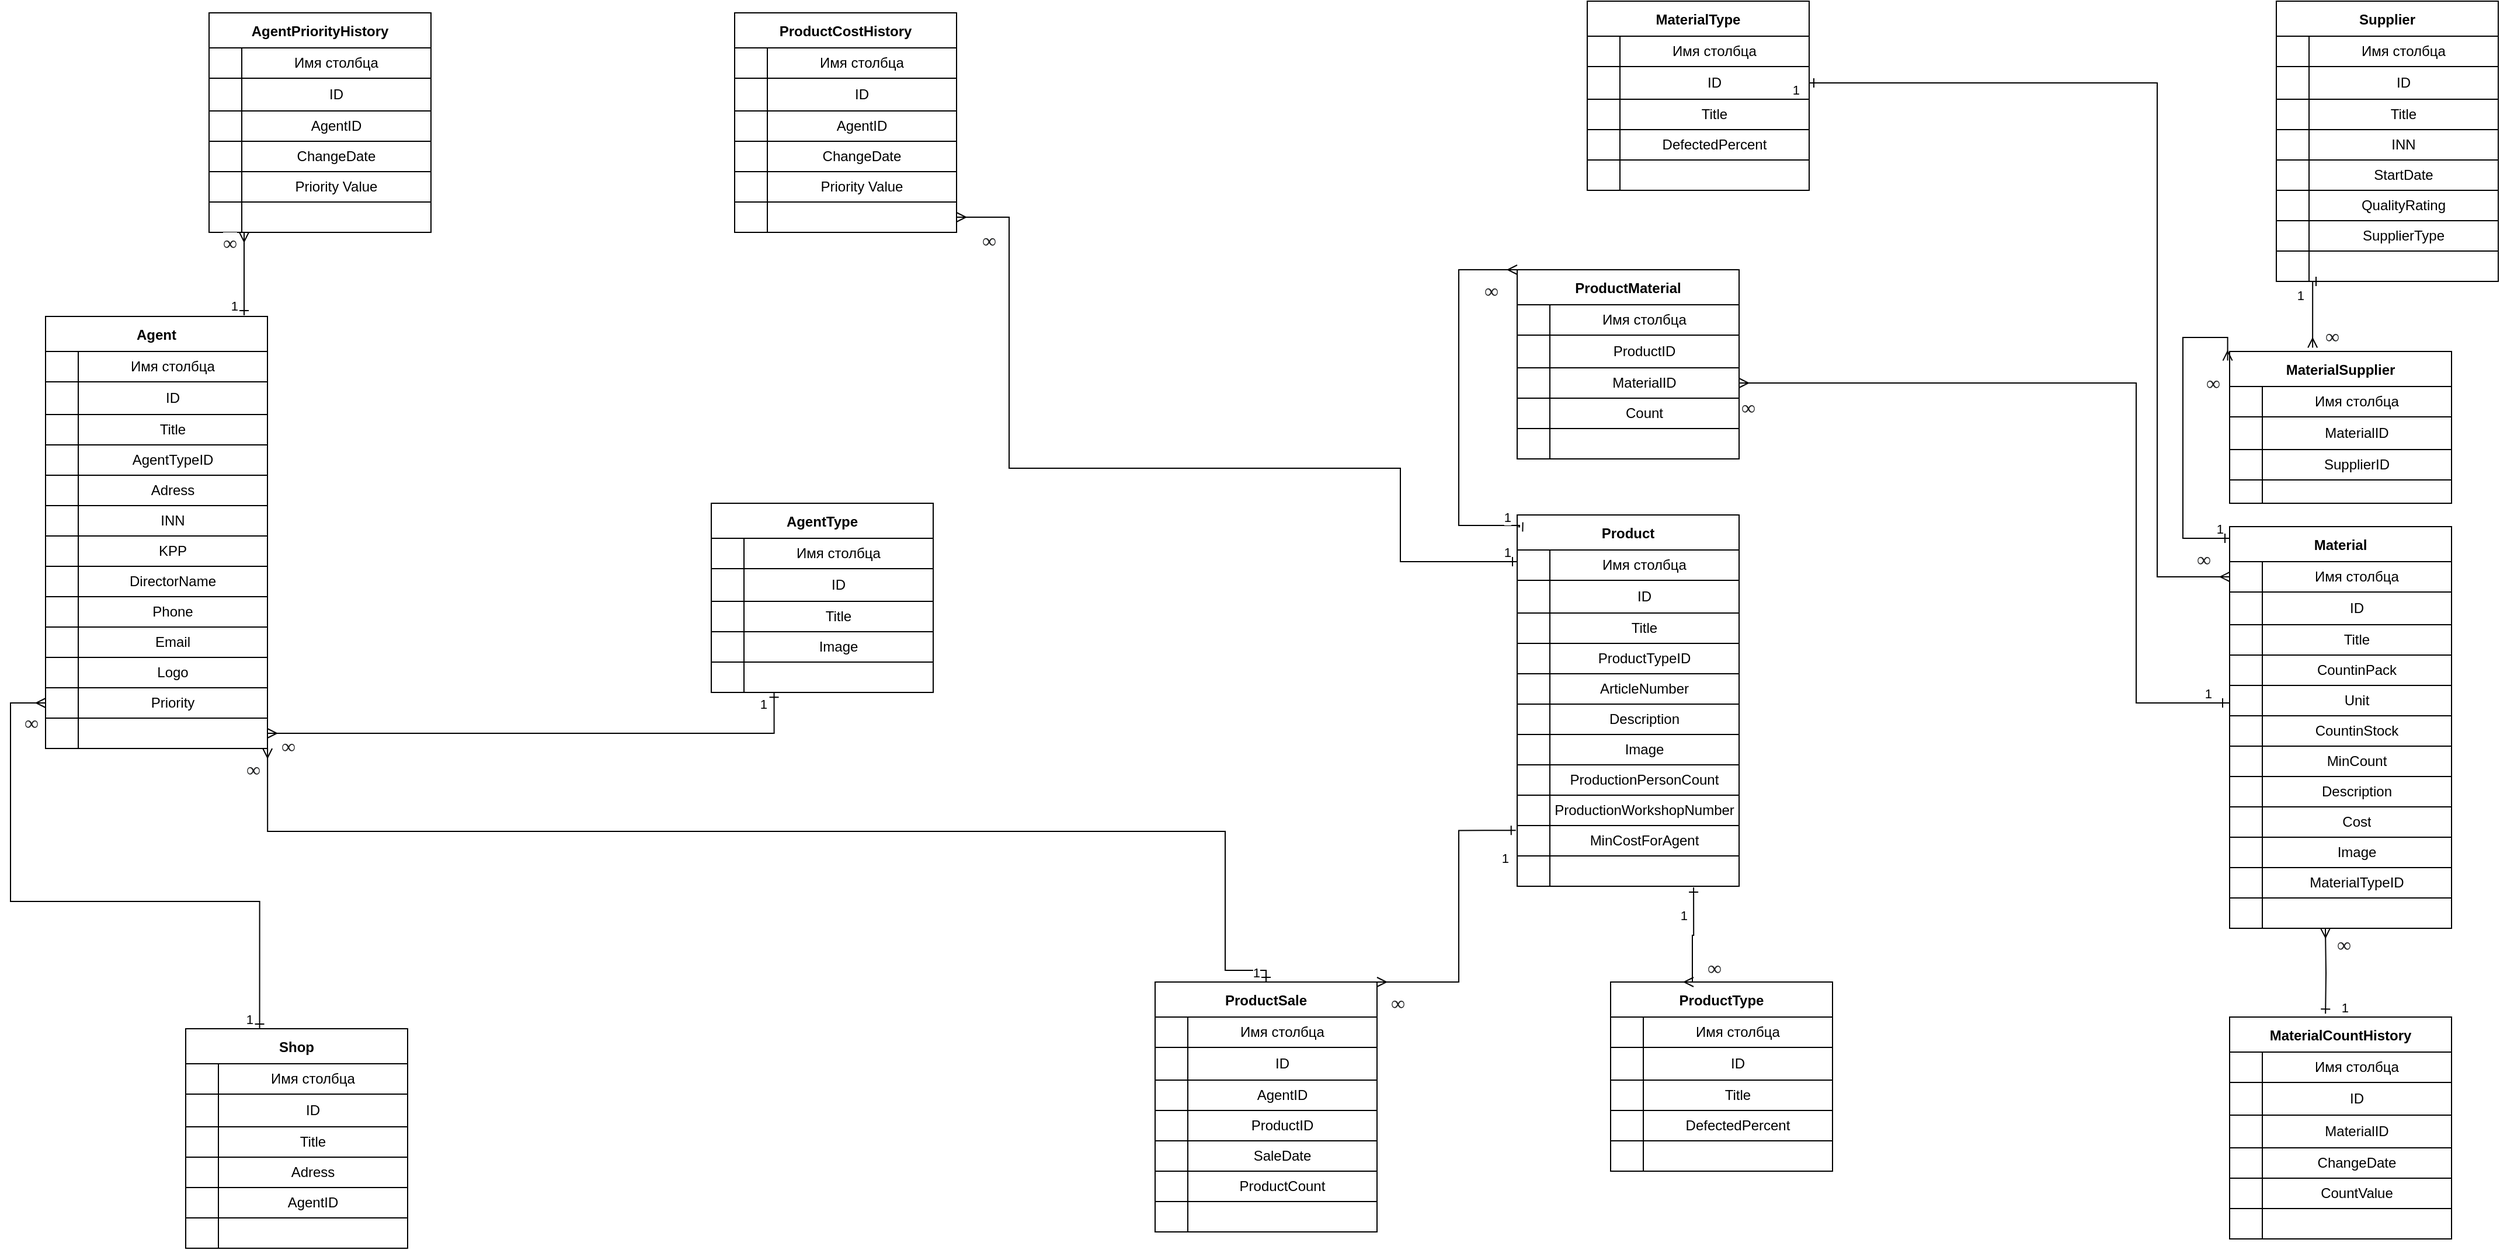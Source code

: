 <mxfile version="20.5.1" type="device"><diagram id="T8FSAQKZ4uPFiWXKLgpY" name="Страница 1"><mxGraphModel dx="2031" dy="1134" grid="1" gridSize="10" guides="1" tooltips="1" connect="1" arrows="1" fold="1" page="1" pageScale="1" pageWidth="827" pageHeight="1169" math="0" shadow="0"><root><mxCell id="0"/><mxCell id="1" parent="0"/><mxCell id="X1yzz1iAZ6B7zVePl-MZ-371" value="AgentPriorityHistory" style="shape=table;startSize=30;container=1;collapsible=0;childLayout=tableLayout;fontStyle=1;align=center;rounded=0;swimlaneFillColor=none;" vertex="1" parent="1"><mxGeometry x="290" y="420" width="190" height="188" as="geometry"/></mxCell><mxCell id="X1yzz1iAZ6B7zVePl-MZ-372" value="" style="shape=tableRow;horizontal=0;startSize=0;swimlaneHead=0;swimlaneBody=0;top=0;left=0;bottom=0;right=0;collapsible=0;dropTarget=0;fillColor=none;points=[[0,0.5],[1,0.5]];portConstraint=eastwest;" vertex="1" parent="X1yzz1iAZ6B7zVePl-MZ-371"><mxGeometry y="30" width="190" height="26" as="geometry"/></mxCell><mxCell id="X1yzz1iAZ6B7zVePl-MZ-373" value="" style="shape=partialRectangle;html=1;whiteSpace=wrap;connectable=0;fillColor=none;top=0;left=0;bottom=0;right=0;overflow=hidden;" vertex="1" parent="X1yzz1iAZ6B7zVePl-MZ-372"><mxGeometry width="28" height="26" as="geometry"><mxRectangle width="28" height="26" as="alternateBounds"/></mxGeometry></mxCell><mxCell id="X1yzz1iAZ6B7zVePl-MZ-374" value="Имя столбца" style="shape=partialRectangle;html=1;whiteSpace=wrap;connectable=0;fillColor=none;top=0;left=0;bottom=0;right=0;overflow=hidden;" vertex="1" parent="X1yzz1iAZ6B7zVePl-MZ-372"><mxGeometry x="28" width="162" height="26" as="geometry"><mxRectangle width="162" height="26" as="alternateBounds"/></mxGeometry></mxCell><mxCell id="X1yzz1iAZ6B7zVePl-MZ-375" value="" style="shape=tableRow;horizontal=0;startSize=0;swimlaneHead=0;swimlaneBody=0;top=0;left=0;bottom=0;right=0;collapsible=0;dropTarget=0;fillColor=none;points=[[0,0.5],[1,0.5]];portConstraint=eastwest;" vertex="1" parent="X1yzz1iAZ6B7zVePl-MZ-371"><mxGeometry y="56" width="190" height="28" as="geometry"/></mxCell><mxCell id="X1yzz1iAZ6B7zVePl-MZ-376" value="" style="shape=partialRectangle;html=1;whiteSpace=wrap;connectable=0;fillColor=none;top=0;left=0;bottom=0;right=0;overflow=hidden;" vertex="1" parent="X1yzz1iAZ6B7zVePl-MZ-375"><mxGeometry width="28" height="28" as="geometry"><mxRectangle width="28" height="28" as="alternateBounds"/></mxGeometry></mxCell><mxCell id="X1yzz1iAZ6B7zVePl-MZ-377" value="ID" style="shape=partialRectangle;html=1;whiteSpace=wrap;connectable=0;fillColor=none;top=0;left=0;bottom=0;right=0;overflow=hidden;" vertex="1" parent="X1yzz1iAZ6B7zVePl-MZ-375"><mxGeometry x="28" width="162" height="28" as="geometry"><mxRectangle width="162" height="28" as="alternateBounds"/></mxGeometry></mxCell><mxCell id="X1yzz1iAZ6B7zVePl-MZ-378" value="" style="shape=tableRow;horizontal=0;startSize=0;swimlaneHead=0;swimlaneBody=0;top=0;left=0;bottom=0;right=0;collapsible=0;dropTarget=0;fillColor=none;points=[[0,0.5],[1,0.5]];portConstraint=eastwest;" vertex="1" parent="X1yzz1iAZ6B7zVePl-MZ-371"><mxGeometry y="84" width="190" height="26" as="geometry"/></mxCell><mxCell id="X1yzz1iAZ6B7zVePl-MZ-379" value="" style="shape=partialRectangle;html=1;whiteSpace=wrap;connectable=0;fillColor=none;top=0;left=0;bottom=0;right=0;overflow=hidden;" vertex="1" parent="X1yzz1iAZ6B7zVePl-MZ-378"><mxGeometry width="28" height="26" as="geometry"><mxRectangle width="28" height="26" as="alternateBounds"/></mxGeometry></mxCell><mxCell id="X1yzz1iAZ6B7zVePl-MZ-380" value="AgentID" style="shape=partialRectangle;html=1;whiteSpace=wrap;connectable=0;fillColor=none;top=0;left=0;bottom=0;right=0;overflow=hidden;" vertex="1" parent="X1yzz1iAZ6B7zVePl-MZ-378"><mxGeometry x="28" width="162" height="26" as="geometry"><mxRectangle width="162" height="26" as="alternateBounds"/></mxGeometry></mxCell><mxCell id="X1yzz1iAZ6B7zVePl-MZ-381" style="shape=tableRow;horizontal=0;startSize=0;swimlaneHead=0;swimlaneBody=0;top=0;left=0;bottom=0;right=0;collapsible=0;dropTarget=0;fillColor=none;points=[[0,0.5],[1,0.5]];portConstraint=eastwest;" vertex="1" parent="X1yzz1iAZ6B7zVePl-MZ-371"><mxGeometry y="110" width="190" height="26" as="geometry"/></mxCell><mxCell id="X1yzz1iAZ6B7zVePl-MZ-382" style="shape=partialRectangle;html=1;whiteSpace=wrap;connectable=0;fillColor=none;top=0;left=0;bottom=0;right=0;overflow=hidden;" vertex="1" parent="X1yzz1iAZ6B7zVePl-MZ-381"><mxGeometry width="28" height="26" as="geometry"><mxRectangle width="28" height="26" as="alternateBounds"/></mxGeometry></mxCell><mxCell id="X1yzz1iAZ6B7zVePl-MZ-383" value="ChangeDate" style="shape=partialRectangle;html=1;whiteSpace=wrap;connectable=0;fillColor=none;top=0;left=0;bottom=0;right=0;overflow=hidden;" vertex="1" parent="X1yzz1iAZ6B7zVePl-MZ-381"><mxGeometry x="28" width="162" height="26" as="geometry"><mxRectangle width="162" height="26" as="alternateBounds"/></mxGeometry></mxCell><mxCell id="X1yzz1iAZ6B7zVePl-MZ-384" style="shape=tableRow;horizontal=0;startSize=0;swimlaneHead=0;swimlaneBody=0;top=0;left=0;bottom=0;right=0;collapsible=0;dropTarget=0;fillColor=none;points=[[0,0.5],[1,0.5]];portConstraint=eastwest;" vertex="1" parent="X1yzz1iAZ6B7zVePl-MZ-371"><mxGeometry y="136" width="190" height="26" as="geometry"/></mxCell><mxCell id="X1yzz1iAZ6B7zVePl-MZ-385" style="shape=partialRectangle;html=1;whiteSpace=wrap;connectable=0;fillColor=none;top=0;left=0;bottom=0;right=0;overflow=hidden;" vertex="1" parent="X1yzz1iAZ6B7zVePl-MZ-384"><mxGeometry width="28" height="26" as="geometry"><mxRectangle width="28" height="26" as="alternateBounds"/></mxGeometry></mxCell><mxCell id="X1yzz1iAZ6B7zVePl-MZ-386" value="Priority Value" style="shape=partialRectangle;html=1;whiteSpace=wrap;connectable=0;fillColor=none;top=0;left=0;bottom=0;right=0;overflow=hidden;" vertex="1" parent="X1yzz1iAZ6B7zVePl-MZ-384"><mxGeometry x="28" width="162" height="26" as="geometry"><mxRectangle width="162" height="26" as="alternateBounds"/></mxGeometry></mxCell><mxCell id="X1yzz1iAZ6B7zVePl-MZ-387" style="shape=tableRow;horizontal=0;startSize=0;swimlaneHead=0;swimlaneBody=0;top=0;left=0;bottom=0;right=0;collapsible=0;dropTarget=0;fillColor=none;points=[[0,0.5],[1,0.5]];portConstraint=eastwest;" vertex="1" parent="X1yzz1iAZ6B7zVePl-MZ-371"><mxGeometry y="162" width="190" height="26" as="geometry"/></mxCell><mxCell id="X1yzz1iAZ6B7zVePl-MZ-388" style="shape=partialRectangle;html=1;whiteSpace=wrap;connectable=0;fillColor=none;top=0;left=0;bottom=0;right=0;overflow=hidden;" vertex="1" parent="X1yzz1iAZ6B7zVePl-MZ-387"><mxGeometry width="28" height="26" as="geometry"><mxRectangle width="28" height="26" as="alternateBounds"/></mxGeometry></mxCell><mxCell id="X1yzz1iAZ6B7zVePl-MZ-389" style="shape=partialRectangle;html=1;whiteSpace=wrap;connectable=0;fillColor=none;top=0;left=0;bottom=0;right=0;overflow=hidden;" vertex="1" parent="X1yzz1iAZ6B7zVePl-MZ-387"><mxGeometry x="28" width="162" height="26" as="geometry"><mxRectangle width="162" height="26" as="alternateBounds"/></mxGeometry></mxCell><mxCell id="X1yzz1iAZ6B7zVePl-MZ-390" value="ProductCostHistory" style="shape=table;startSize=30;container=1;collapsible=0;childLayout=tableLayout;fontStyle=1;align=center;rounded=0;swimlaneFillColor=none;" vertex="1" parent="1"><mxGeometry x="740" y="420" width="190" height="188" as="geometry"/></mxCell><mxCell id="X1yzz1iAZ6B7zVePl-MZ-391" value="" style="shape=tableRow;horizontal=0;startSize=0;swimlaneHead=0;swimlaneBody=0;top=0;left=0;bottom=0;right=0;collapsible=0;dropTarget=0;fillColor=none;points=[[0,0.5],[1,0.5]];portConstraint=eastwest;" vertex="1" parent="X1yzz1iAZ6B7zVePl-MZ-390"><mxGeometry y="30" width="190" height="26" as="geometry"/></mxCell><mxCell id="X1yzz1iAZ6B7zVePl-MZ-392" value="" style="shape=partialRectangle;html=1;whiteSpace=wrap;connectable=0;fillColor=none;top=0;left=0;bottom=0;right=0;overflow=hidden;" vertex="1" parent="X1yzz1iAZ6B7zVePl-MZ-391"><mxGeometry width="28" height="26" as="geometry"><mxRectangle width="28" height="26" as="alternateBounds"/></mxGeometry></mxCell><mxCell id="X1yzz1iAZ6B7zVePl-MZ-393" value="Имя столбца" style="shape=partialRectangle;html=1;whiteSpace=wrap;connectable=0;fillColor=none;top=0;left=0;bottom=0;right=0;overflow=hidden;" vertex="1" parent="X1yzz1iAZ6B7zVePl-MZ-391"><mxGeometry x="28" width="162" height="26" as="geometry"><mxRectangle width="162" height="26" as="alternateBounds"/></mxGeometry></mxCell><mxCell id="X1yzz1iAZ6B7zVePl-MZ-394" value="" style="shape=tableRow;horizontal=0;startSize=0;swimlaneHead=0;swimlaneBody=0;top=0;left=0;bottom=0;right=0;collapsible=0;dropTarget=0;fillColor=none;points=[[0,0.5],[1,0.5]];portConstraint=eastwest;" vertex="1" parent="X1yzz1iAZ6B7zVePl-MZ-390"><mxGeometry y="56" width="190" height="28" as="geometry"/></mxCell><mxCell id="X1yzz1iAZ6B7zVePl-MZ-395" value="" style="shape=partialRectangle;html=1;whiteSpace=wrap;connectable=0;fillColor=none;top=0;left=0;bottom=0;right=0;overflow=hidden;" vertex="1" parent="X1yzz1iAZ6B7zVePl-MZ-394"><mxGeometry width="28" height="28" as="geometry"><mxRectangle width="28" height="28" as="alternateBounds"/></mxGeometry></mxCell><mxCell id="X1yzz1iAZ6B7zVePl-MZ-396" value="ID" style="shape=partialRectangle;html=1;whiteSpace=wrap;connectable=0;fillColor=none;top=0;left=0;bottom=0;right=0;overflow=hidden;" vertex="1" parent="X1yzz1iAZ6B7zVePl-MZ-394"><mxGeometry x="28" width="162" height="28" as="geometry"><mxRectangle width="162" height="28" as="alternateBounds"/></mxGeometry></mxCell><mxCell id="X1yzz1iAZ6B7zVePl-MZ-397" value="" style="shape=tableRow;horizontal=0;startSize=0;swimlaneHead=0;swimlaneBody=0;top=0;left=0;bottom=0;right=0;collapsible=0;dropTarget=0;fillColor=none;points=[[0,0.5],[1,0.5]];portConstraint=eastwest;" vertex="1" parent="X1yzz1iAZ6B7zVePl-MZ-390"><mxGeometry y="84" width="190" height="26" as="geometry"/></mxCell><mxCell id="X1yzz1iAZ6B7zVePl-MZ-398" value="" style="shape=partialRectangle;html=1;whiteSpace=wrap;connectable=0;fillColor=none;top=0;left=0;bottom=0;right=0;overflow=hidden;" vertex="1" parent="X1yzz1iAZ6B7zVePl-MZ-397"><mxGeometry width="28" height="26" as="geometry"><mxRectangle width="28" height="26" as="alternateBounds"/></mxGeometry></mxCell><mxCell id="X1yzz1iAZ6B7zVePl-MZ-399" value="AgentID" style="shape=partialRectangle;html=1;whiteSpace=wrap;connectable=0;fillColor=none;top=0;left=0;bottom=0;right=0;overflow=hidden;" vertex="1" parent="X1yzz1iAZ6B7zVePl-MZ-397"><mxGeometry x="28" width="162" height="26" as="geometry"><mxRectangle width="162" height="26" as="alternateBounds"/></mxGeometry></mxCell><mxCell id="X1yzz1iAZ6B7zVePl-MZ-400" style="shape=tableRow;horizontal=0;startSize=0;swimlaneHead=0;swimlaneBody=0;top=0;left=0;bottom=0;right=0;collapsible=0;dropTarget=0;fillColor=none;points=[[0,0.5],[1,0.5]];portConstraint=eastwest;" vertex="1" parent="X1yzz1iAZ6B7zVePl-MZ-390"><mxGeometry y="110" width="190" height="26" as="geometry"/></mxCell><mxCell id="X1yzz1iAZ6B7zVePl-MZ-401" style="shape=partialRectangle;html=1;whiteSpace=wrap;connectable=0;fillColor=none;top=0;left=0;bottom=0;right=0;overflow=hidden;" vertex="1" parent="X1yzz1iAZ6B7zVePl-MZ-400"><mxGeometry width="28" height="26" as="geometry"><mxRectangle width="28" height="26" as="alternateBounds"/></mxGeometry></mxCell><mxCell id="X1yzz1iAZ6B7zVePl-MZ-402" value="ChangeDate" style="shape=partialRectangle;html=1;whiteSpace=wrap;connectable=0;fillColor=none;top=0;left=0;bottom=0;right=0;overflow=hidden;" vertex="1" parent="X1yzz1iAZ6B7zVePl-MZ-400"><mxGeometry x="28" width="162" height="26" as="geometry"><mxRectangle width="162" height="26" as="alternateBounds"/></mxGeometry></mxCell><mxCell id="X1yzz1iAZ6B7zVePl-MZ-403" style="shape=tableRow;horizontal=0;startSize=0;swimlaneHead=0;swimlaneBody=0;top=0;left=0;bottom=0;right=0;collapsible=0;dropTarget=0;fillColor=none;points=[[0,0.5],[1,0.5]];portConstraint=eastwest;" vertex="1" parent="X1yzz1iAZ6B7zVePl-MZ-390"><mxGeometry y="136" width="190" height="26" as="geometry"/></mxCell><mxCell id="X1yzz1iAZ6B7zVePl-MZ-404" style="shape=partialRectangle;html=1;whiteSpace=wrap;connectable=0;fillColor=none;top=0;left=0;bottom=0;right=0;overflow=hidden;" vertex="1" parent="X1yzz1iAZ6B7zVePl-MZ-403"><mxGeometry width="28" height="26" as="geometry"><mxRectangle width="28" height="26" as="alternateBounds"/></mxGeometry></mxCell><mxCell id="X1yzz1iAZ6B7zVePl-MZ-405" value="Priority Value" style="shape=partialRectangle;html=1;whiteSpace=wrap;connectable=0;fillColor=none;top=0;left=0;bottom=0;right=0;overflow=hidden;" vertex="1" parent="X1yzz1iAZ6B7zVePl-MZ-403"><mxGeometry x="28" width="162" height="26" as="geometry"><mxRectangle width="162" height="26" as="alternateBounds"/></mxGeometry></mxCell><mxCell id="X1yzz1iAZ6B7zVePl-MZ-406" style="shape=tableRow;horizontal=0;startSize=0;swimlaneHead=0;swimlaneBody=0;top=0;left=0;bottom=0;right=0;collapsible=0;dropTarget=0;fillColor=none;points=[[0,0.5],[1,0.5]];portConstraint=eastwest;" vertex="1" parent="X1yzz1iAZ6B7zVePl-MZ-390"><mxGeometry y="162" width="190" height="26" as="geometry"/></mxCell><mxCell id="X1yzz1iAZ6B7zVePl-MZ-407" style="shape=partialRectangle;html=1;whiteSpace=wrap;connectable=0;fillColor=none;top=0;left=0;bottom=0;right=0;overflow=hidden;" vertex="1" parent="X1yzz1iAZ6B7zVePl-MZ-406"><mxGeometry width="28" height="26" as="geometry"><mxRectangle width="28" height="26" as="alternateBounds"/></mxGeometry></mxCell><mxCell id="X1yzz1iAZ6B7zVePl-MZ-408" style="shape=partialRectangle;html=1;whiteSpace=wrap;connectable=0;fillColor=none;top=0;left=0;bottom=0;right=0;overflow=hidden;" vertex="1" parent="X1yzz1iAZ6B7zVePl-MZ-406"><mxGeometry x="28" width="162" height="26" as="geometry"><mxRectangle width="162" height="26" as="alternateBounds"/></mxGeometry></mxCell><mxCell id="X1yzz1iAZ6B7zVePl-MZ-409" value="MaterialType" style="shape=table;startSize=30;container=1;collapsible=0;childLayout=tableLayout;fontStyle=1;align=center;rounded=0;swimlaneFillColor=none;" vertex="1" parent="1"><mxGeometry x="1470" y="410" width="190" height="162" as="geometry"/></mxCell><mxCell id="X1yzz1iAZ6B7zVePl-MZ-410" value="" style="shape=tableRow;horizontal=0;startSize=0;swimlaneHead=0;swimlaneBody=0;top=0;left=0;bottom=0;right=0;collapsible=0;dropTarget=0;fillColor=none;points=[[0,0.5],[1,0.5]];portConstraint=eastwest;" vertex="1" parent="X1yzz1iAZ6B7zVePl-MZ-409"><mxGeometry y="30" width="190" height="26" as="geometry"/></mxCell><mxCell id="X1yzz1iAZ6B7zVePl-MZ-411" value="" style="shape=partialRectangle;html=1;whiteSpace=wrap;connectable=0;fillColor=none;top=0;left=0;bottom=0;right=0;overflow=hidden;" vertex="1" parent="X1yzz1iAZ6B7zVePl-MZ-410"><mxGeometry width="28" height="26" as="geometry"><mxRectangle width="28" height="26" as="alternateBounds"/></mxGeometry></mxCell><mxCell id="X1yzz1iAZ6B7zVePl-MZ-412" value="Имя столбца" style="shape=partialRectangle;html=1;whiteSpace=wrap;connectable=0;fillColor=none;top=0;left=0;bottom=0;right=0;overflow=hidden;" vertex="1" parent="X1yzz1iAZ6B7zVePl-MZ-410"><mxGeometry x="28" width="162" height="26" as="geometry"><mxRectangle width="162" height="26" as="alternateBounds"/></mxGeometry></mxCell><mxCell id="X1yzz1iAZ6B7zVePl-MZ-413" value="" style="shape=tableRow;horizontal=0;startSize=0;swimlaneHead=0;swimlaneBody=0;top=0;left=0;bottom=0;right=0;collapsible=0;dropTarget=0;fillColor=none;points=[[0,0.5],[1,0.5]];portConstraint=eastwest;" vertex="1" parent="X1yzz1iAZ6B7zVePl-MZ-409"><mxGeometry y="56" width="190" height="28" as="geometry"/></mxCell><mxCell id="X1yzz1iAZ6B7zVePl-MZ-414" value="" style="shape=partialRectangle;html=1;whiteSpace=wrap;connectable=0;fillColor=none;top=0;left=0;bottom=0;right=0;overflow=hidden;" vertex="1" parent="X1yzz1iAZ6B7zVePl-MZ-413"><mxGeometry width="28" height="28" as="geometry"><mxRectangle width="28" height="28" as="alternateBounds"/></mxGeometry></mxCell><mxCell id="X1yzz1iAZ6B7zVePl-MZ-415" value="ID" style="shape=partialRectangle;html=1;whiteSpace=wrap;connectable=0;fillColor=none;top=0;left=0;bottom=0;right=0;overflow=hidden;" vertex="1" parent="X1yzz1iAZ6B7zVePl-MZ-413"><mxGeometry x="28" width="162" height="28" as="geometry"><mxRectangle width="162" height="28" as="alternateBounds"/></mxGeometry></mxCell><mxCell id="X1yzz1iAZ6B7zVePl-MZ-416" value="" style="shape=tableRow;horizontal=0;startSize=0;swimlaneHead=0;swimlaneBody=0;top=0;left=0;bottom=0;right=0;collapsible=0;dropTarget=0;fillColor=none;points=[[0,0.5],[1,0.5]];portConstraint=eastwest;" vertex="1" parent="X1yzz1iAZ6B7zVePl-MZ-409"><mxGeometry y="84" width="190" height="26" as="geometry"/></mxCell><mxCell id="X1yzz1iAZ6B7zVePl-MZ-417" value="" style="shape=partialRectangle;html=1;whiteSpace=wrap;connectable=0;fillColor=none;top=0;left=0;bottom=0;right=0;overflow=hidden;" vertex="1" parent="X1yzz1iAZ6B7zVePl-MZ-416"><mxGeometry width="28" height="26" as="geometry"><mxRectangle width="28" height="26" as="alternateBounds"/></mxGeometry></mxCell><mxCell id="X1yzz1iAZ6B7zVePl-MZ-418" value="Title" style="shape=partialRectangle;html=1;whiteSpace=wrap;connectable=0;fillColor=none;top=0;left=0;bottom=0;right=0;overflow=hidden;" vertex="1" parent="X1yzz1iAZ6B7zVePl-MZ-416"><mxGeometry x="28" width="162" height="26" as="geometry"><mxRectangle width="162" height="26" as="alternateBounds"/></mxGeometry></mxCell><mxCell id="X1yzz1iAZ6B7zVePl-MZ-419" style="shape=tableRow;horizontal=0;startSize=0;swimlaneHead=0;swimlaneBody=0;top=0;left=0;bottom=0;right=0;collapsible=0;dropTarget=0;fillColor=none;points=[[0,0.5],[1,0.5]];portConstraint=eastwest;" vertex="1" parent="X1yzz1iAZ6B7zVePl-MZ-409"><mxGeometry y="110" width="190" height="26" as="geometry"/></mxCell><mxCell id="X1yzz1iAZ6B7zVePl-MZ-420" style="shape=partialRectangle;html=1;whiteSpace=wrap;connectable=0;fillColor=none;top=0;left=0;bottom=0;right=0;overflow=hidden;" vertex="1" parent="X1yzz1iAZ6B7zVePl-MZ-419"><mxGeometry width="28" height="26" as="geometry"><mxRectangle width="28" height="26" as="alternateBounds"/></mxGeometry></mxCell><mxCell id="X1yzz1iAZ6B7zVePl-MZ-421" value="DefectedPercent" style="shape=partialRectangle;html=1;whiteSpace=wrap;connectable=0;fillColor=none;top=0;left=0;bottom=0;right=0;overflow=hidden;" vertex="1" parent="X1yzz1iAZ6B7zVePl-MZ-419"><mxGeometry x="28" width="162" height="26" as="geometry"><mxRectangle width="162" height="26" as="alternateBounds"/></mxGeometry></mxCell><mxCell id="X1yzz1iAZ6B7zVePl-MZ-422" style="shape=tableRow;horizontal=0;startSize=0;swimlaneHead=0;swimlaneBody=0;top=0;left=0;bottom=0;right=0;collapsible=0;dropTarget=0;fillColor=none;points=[[0,0.5],[1,0.5]];portConstraint=eastwest;" vertex="1" parent="X1yzz1iAZ6B7zVePl-MZ-409"><mxGeometry y="136" width="190" height="26" as="geometry"/></mxCell><mxCell id="X1yzz1iAZ6B7zVePl-MZ-423" style="shape=partialRectangle;html=1;whiteSpace=wrap;connectable=0;fillColor=none;top=0;left=0;bottom=0;right=0;overflow=hidden;" vertex="1" parent="X1yzz1iAZ6B7zVePl-MZ-422"><mxGeometry width="28" height="26" as="geometry"><mxRectangle width="28" height="26" as="alternateBounds"/></mxGeometry></mxCell><mxCell id="X1yzz1iAZ6B7zVePl-MZ-424" style="shape=partialRectangle;html=1;whiteSpace=wrap;connectable=0;fillColor=none;top=0;left=0;bottom=0;right=0;overflow=hidden;" vertex="1" parent="X1yzz1iAZ6B7zVePl-MZ-422"><mxGeometry x="28" width="162" height="26" as="geometry"><mxRectangle width="162" height="26" as="alternateBounds"/></mxGeometry></mxCell><mxCell id="X1yzz1iAZ6B7zVePl-MZ-425" value="Agent" style="shape=table;startSize=30;container=1;collapsible=0;childLayout=tableLayout;fontStyle=1;align=center;rounded=0;swimlaneFillColor=none;" vertex="1" parent="1"><mxGeometry x="150" y="680" width="190" height="370" as="geometry"/></mxCell><mxCell id="X1yzz1iAZ6B7zVePl-MZ-426" value="" style="shape=tableRow;horizontal=0;startSize=0;swimlaneHead=0;swimlaneBody=0;top=0;left=0;bottom=0;right=0;collapsible=0;dropTarget=0;fillColor=none;points=[[0,0.5],[1,0.5]];portConstraint=eastwest;" vertex="1" parent="X1yzz1iAZ6B7zVePl-MZ-425"><mxGeometry y="30" width="190" height="26" as="geometry"/></mxCell><mxCell id="X1yzz1iAZ6B7zVePl-MZ-427" value="" style="shape=partialRectangle;html=1;whiteSpace=wrap;connectable=0;fillColor=none;top=0;left=0;bottom=0;right=0;overflow=hidden;" vertex="1" parent="X1yzz1iAZ6B7zVePl-MZ-426"><mxGeometry width="28" height="26" as="geometry"><mxRectangle width="28" height="26" as="alternateBounds"/></mxGeometry></mxCell><mxCell id="X1yzz1iAZ6B7zVePl-MZ-428" value="Имя столбца" style="shape=partialRectangle;html=1;whiteSpace=wrap;connectable=0;fillColor=none;top=0;left=0;bottom=0;right=0;overflow=hidden;" vertex="1" parent="X1yzz1iAZ6B7zVePl-MZ-426"><mxGeometry x="28" width="162" height="26" as="geometry"><mxRectangle width="162" height="26" as="alternateBounds"/></mxGeometry></mxCell><mxCell id="X1yzz1iAZ6B7zVePl-MZ-429" value="" style="shape=tableRow;horizontal=0;startSize=0;swimlaneHead=0;swimlaneBody=0;top=0;left=0;bottom=0;right=0;collapsible=0;dropTarget=0;fillColor=none;points=[[0,0.5],[1,0.5]];portConstraint=eastwest;" vertex="1" parent="X1yzz1iAZ6B7zVePl-MZ-425"><mxGeometry y="56" width="190" height="28" as="geometry"/></mxCell><mxCell id="X1yzz1iAZ6B7zVePl-MZ-430" value="" style="shape=partialRectangle;html=1;whiteSpace=wrap;connectable=0;fillColor=none;top=0;left=0;bottom=0;right=0;overflow=hidden;" vertex="1" parent="X1yzz1iAZ6B7zVePl-MZ-429"><mxGeometry width="28" height="28" as="geometry"><mxRectangle width="28" height="28" as="alternateBounds"/></mxGeometry></mxCell><mxCell id="X1yzz1iAZ6B7zVePl-MZ-431" value="ID" style="shape=partialRectangle;html=1;whiteSpace=wrap;connectable=0;fillColor=none;top=0;left=0;bottom=0;right=0;overflow=hidden;" vertex="1" parent="X1yzz1iAZ6B7zVePl-MZ-429"><mxGeometry x="28" width="162" height="28" as="geometry"><mxRectangle width="162" height="28" as="alternateBounds"/></mxGeometry></mxCell><mxCell id="X1yzz1iAZ6B7zVePl-MZ-432" value="" style="shape=tableRow;horizontal=0;startSize=0;swimlaneHead=0;swimlaneBody=0;top=0;left=0;bottom=0;right=0;collapsible=0;dropTarget=0;fillColor=none;points=[[0,0.5],[1,0.5]];portConstraint=eastwest;" vertex="1" parent="X1yzz1iAZ6B7zVePl-MZ-425"><mxGeometry y="84" width="190" height="26" as="geometry"/></mxCell><mxCell id="X1yzz1iAZ6B7zVePl-MZ-433" value="" style="shape=partialRectangle;html=1;whiteSpace=wrap;connectable=0;fillColor=none;top=0;left=0;bottom=0;right=0;overflow=hidden;" vertex="1" parent="X1yzz1iAZ6B7zVePl-MZ-432"><mxGeometry width="28" height="26" as="geometry"><mxRectangle width="28" height="26" as="alternateBounds"/></mxGeometry></mxCell><mxCell id="X1yzz1iAZ6B7zVePl-MZ-434" value="Title" style="shape=partialRectangle;html=1;whiteSpace=wrap;connectable=0;fillColor=none;top=0;left=0;bottom=0;right=0;overflow=hidden;" vertex="1" parent="X1yzz1iAZ6B7zVePl-MZ-432"><mxGeometry x="28" width="162" height="26" as="geometry"><mxRectangle width="162" height="26" as="alternateBounds"/></mxGeometry></mxCell><mxCell id="X1yzz1iAZ6B7zVePl-MZ-435" style="shape=tableRow;horizontal=0;startSize=0;swimlaneHead=0;swimlaneBody=0;top=0;left=0;bottom=0;right=0;collapsible=0;dropTarget=0;fillColor=none;points=[[0,0.5],[1,0.5]];portConstraint=eastwest;" vertex="1" parent="X1yzz1iAZ6B7zVePl-MZ-425"><mxGeometry y="110" width="190" height="26" as="geometry"/></mxCell><mxCell id="X1yzz1iAZ6B7zVePl-MZ-436" style="shape=partialRectangle;html=1;whiteSpace=wrap;connectable=0;fillColor=none;top=0;left=0;bottom=0;right=0;overflow=hidden;" vertex="1" parent="X1yzz1iAZ6B7zVePl-MZ-435"><mxGeometry width="28" height="26" as="geometry"><mxRectangle width="28" height="26" as="alternateBounds"/></mxGeometry></mxCell><mxCell id="X1yzz1iAZ6B7zVePl-MZ-437" value="AgentTypeID" style="shape=partialRectangle;html=1;whiteSpace=wrap;connectable=0;fillColor=none;top=0;left=0;bottom=0;right=0;overflow=hidden;" vertex="1" parent="X1yzz1iAZ6B7zVePl-MZ-435"><mxGeometry x="28" width="162" height="26" as="geometry"><mxRectangle width="162" height="26" as="alternateBounds"/></mxGeometry></mxCell><mxCell id="X1yzz1iAZ6B7zVePl-MZ-438" style="shape=tableRow;horizontal=0;startSize=0;swimlaneHead=0;swimlaneBody=0;top=0;left=0;bottom=0;right=0;collapsible=0;dropTarget=0;fillColor=none;points=[[0,0.5],[1,0.5]];portConstraint=eastwest;" vertex="1" parent="X1yzz1iAZ6B7zVePl-MZ-425"><mxGeometry y="136" width="190" height="26" as="geometry"/></mxCell><mxCell id="X1yzz1iAZ6B7zVePl-MZ-439" style="shape=partialRectangle;html=1;whiteSpace=wrap;connectable=0;fillColor=none;top=0;left=0;bottom=0;right=0;overflow=hidden;" vertex="1" parent="X1yzz1iAZ6B7zVePl-MZ-438"><mxGeometry width="28" height="26" as="geometry"><mxRectangle width="28" height="26" as="alternateBounds"/></mxGeometry></mxCell><mxCell id="X1yzz1iAZ6B7zVePl-MZ-440" value="Adress" style="shape=partialRectangle;html=1;whiteSpace=wrap;connectable=0;fillColor=none;top=0;left=0;bottom=0;right=0;overflow=hidden;" vertex="1" parent="X1yzz1iAZ6B7zVePl-MZ-438"><mxGeometry x="28" width="162" height="26" as="geometry"><mxRectangle width="162" height="26" as="alternateBounds"/></mxGeometry></mxCell><mxCell id="X1yzz1iAZ6B7zVePl-MZ-441" style="shape=tableRow;horizontal=0;startSize=0;swimlaneHead=0;swimlaneBody=0;top=0;left=0;bottom=0;right=0;collapsible=0;dropTarget=0;fillColor=none;points=[[0,0.5],[1,0.5]];portConstraint=eastwest;" vertex="1" parent="X1yzz1iAZ6B7zVePl-MZ-425"><mxGeometry y="162" width="190" height="26" as="geometry"/></mxCell><mxCell id="X1yzz1iAZ6B7zVePl-MZ-442" style="shape=partialRectangle;html=1;whiteSpace=wrap;connectable=0;fillColor=none;top=0;left=0;bottom=0;right=0;overflow=hidden;" vertex="1" parent="X1yzz1iAZ6B7zVePl-MZ-441"><mxGeometry width="28" height="26" as="geometry"><mxRectangle width="28" height="26" as="alternateBounds"/></mxGeometry></mxCell><mxCell id="X1yzz1iAZ6B7zVePl-MZ-443" value="INN" style="shape=partialRectangle;html=1;whiteSpace=wrap;connectable=0;fillColor=none;top=0;left=0;bottom=0;right=0;overflow=hidden;" vertex="1" parent="X1yzz1iAZ6B7zVePl-MZ-441"><mxGeometry x="28" width="162" height="26" as="geometry"><mxRectangle width="162" height="26" as="alternateBounds"/></mxGeometry></mxCell><mxCell id="X1yzz1iAZ6B7zVePl-MZ-444" style="shape=tableRow;horizontal=0;startSize=0;swimlaneHead=0;swimlaneBody=0;top=0;left=0;bottom=0;right=0;collapsible=0;dropTarget=0;fillColor=none;points=[[0,0.5],[1,0.5]];portConstraint=eastwest;" vertex="1" parent="X1yzz1iAZ6B7zVePl-MZ-425"><mxGeometry y="188" width="190" height="26" as="geometry"/></mxCell><mxCell id="X1yzz1iAZ6B7zVePl-MZ-445" style="shape=partialRectangle;html=1;whiteSpace=wrap;connectable=0;fillColor=none;top=0;left=0;bottom=0;right=0;overflow=hidden;" vertex="1" parent="X1yzz1iAZ6B7zVePl-MZ-444"><mxGeometry width="28" height="26" as="geometry"><mxRectangle width="28" height="26" as="alternateBounds"/></mxGeometry></mxCell><mxCell id="X1yzz1iAZ6B7zVePl-MZ-446" value="KPP" style="shape=partialRectangle;html=1;whiteSpace=wrap;connectable=0;fillColor=none;top=0;left=0;bottom=0;right=0;overflow=hidden;" vertex="1" parent="X1yzz1iAZ6B7zVePl-MZ-444"><mxGeometry x="28" width="162" height="26" as="geometry"><mxRectangle width="162" height="26" as="alternateBounds"/></mxGeometry></mxCell><mxCell id="X1yzz1iAZ6B7zVePl-MZ-447" style="shape=tableRow;horizontal=0;startSize=0;swimlaneHead=0;swimlaneBody=0;top=0;left=0;bottom=0;right=0;collapsible=0;dropTarget=0;fillColor=none;points=[[0,0.5],[1,0.5]];portConstraint=eastwest;" vertex="1" parent="X1yzz1iAZ6B7zVePl-MZ-425"><mxGeometry y="214" width="190" height="26" as="geometry"/></mxCell><mxCell id="X1yzz1iAZ6B7zVePl-MZ-448" style="shape=partialRectangle;html=1;whiteSpace=wrap;connectable=0;fillColor=none;top=0;left=0;bottom=0;right=0;overflow=hidden;" vertex="1" parent="X1yzz1iAZ6B7zVePl-MZ-447"><mxGeometry width="28" height="26" as="geometry"><mxRectangle width="28" height="26" as="alternateBounds"/></mxGeometry></mxCell><mxCell id="X1yzz1iAZ6B7zVePl-MZ-449" value="DirectorName" style="shape=partialRectangle;html=1;whiteSpace=wrap;connectable=0;fillColor=none;top=0;left=0;bottom=0;right=0;overflow=hidden;" vertex="1" parent="X1yzz1iAZ6B7zVePl-MZ-447"><mxGeometry x="28" width="162" height="26" as="geometry"><mxRectangle width="162" height="26" as="alternateBounds"/></mxGeometry></mxCell><mxCell id="X1yzz1iAZ6B7zVePl-MZ-450" style="shape=tableRow;horizontal=0;startSize=0;swimlaneHead=0;swimlaneBody=0;top=0;left=0;bottom=0;right=0;collapsible=0;dropTarget=0;fillColor=none;points=[[0,0.5],[1,0.5]];portConstraint=eastwest;" vertex="1" parent="X1yzz1iAZ6B7zVePl-MZ-425"><mxGeometry y="240" width="190" height="26" as="geometry"/></mxCell><mxCell id="X1yzz1iAZ6B7zVePl-MZ-451" style="shape=partialRectangle;html=1;whiteSpace=wrap;connectable=0;fillColor=none;top=0;left=0;bottom=0;right=0;overflow=hidden;" vertex="1" parent="X1yzz1iAZ6B7zVePl-MZ-450"><mxGeometry width="28" height="26" as="geometry"><mxRectangle width="28" height="26" as="alternateBounds"/></mxGeometry></mxCell><mxCell id="X1yzz1iAZ6B7zVePl-MZ-452" value="Phone" style="shape=partialRectangle;html=1;whiteSpace=wrap;connectable=0;fillColor=none;top=0;left=0;bottom=0;right=0;overflow=hidden;" vertex="1" parent="X1yzz1iAZ6B7zVePl-MZ-450"><mxGeometry x="28" width="162" height="26" as="geometry"><mxRectangle width="162" height="26" as="alternateBounds"/></mxGeometry></mxCell><mxCell id="X1yzz1iAZ6B7zVePl-MZ-453" style="shape=tableRow;horizontal=0;startSize=0;swimlaneHead=0;swimlaneBody=0;top=0;left=0;bottom=0;right=0;collapsible=0;dropTarget=0;fillColor=none;points=[[0,0.5],[1,0.5]];portConstraint=eastwest;" vertex="1" parent="X1yzz1iAZ6B7zVePl-MZ-425"><mxGeometry y="266" width="190" height="26" as="geometry"/></mxCell><mxCell id="X1yzz1iAZ6B7zVePl-MZ-454" style="shape=partialRectangle;html=1;whiteSpace=wrap;connectable=0;fillColor=none;top=0;left=0;bottom=0;right=0;overflow=hidden;" vertex="1" parent="X1yzz1iAZ6B7zVePl-MZ-453"><mxGeometry width="28" height="26" as="geometry"><mxRectangle width="28" height="26" as="alternateBounds"/></mxGeometry></mxCell><mxCell id="X1yzz1iAZ6B7zVePl-MZ-455" value="Email" style="shape=partialRectangle;html=1;whiteSpace=wrap;connectable=0;fillColor=none;top=0;left=0;bottom=0;right=0;overflow=hidden;" vertex="1" parent="X1yzz1iAZ6B7zVePl-MZ-453"><mxGeometry x="28" width="162" height="26" as="geometry"><mxRectangle width="162" height="26" as="alternateBounds"/></mxGeometry></mxCell><mxCell id="X1yzz1iAZ6B7zVePl-MZ-456" style="shape=tableRow;horizontal=0;startSize=0;swimlaneHead=0;swimlaneBody=0;top=0;left=0;bottom=0;right=0;collapsible=0;dropTarget=0;fillColor=none;points=[[0,0.5],[1,0.5]];portConstraint=eastwest;" vertex="1" parent="X1yzz1iAZ6B7zVePl-MZ-425"><mxGeometry y="292" width="190" height="26" as="geometry"/></mxCell><mxCell id="X1yzz1iAZ6B7zVePl-MZ-457" style="shape=partialRectangle;html=1;whiteSpace=wrap;connectable=0;fillColor=none;top=0;left=0;bottom=0;right=0;overflow=hidden;" vertex="1" parent="X1yzz1iAZ6B7zVePl-MZ-456"><mxGeometry width="28" height="26" as="geometry"><mxRectangle width="28" height="26" as="alternateBounds"/></mxGeometry></mxCell><mxCell id="X1yzz1iAZ6B7zVePl-MZ-458" value="Logo" style="shape=partialRectangle;html=1;whiteSpace=wrap;connectable=0;fillColor=none;top=0;left=0;bottom=0;right=0;overflow=hidden;" vertex="1" parent="X1yzz1iAZ6B7zVePl-MZ-456"><mxGeometry x="28" width="162" height="26" as="geometry"><mxRectangle width="162" height="26" as="alternateBounds"/></mxGeometry></mxCell><mxCell id="X1yzz1iAZ6B7zVePl-MZ-459" style="shape=tableRow;horizontal=0;startSize=0;swimlaneHead=0;swimlaneBody=0;top=0;left=0;bottom=0;right=0;collapsible=0;dropTarget=0;fillColor=none;points=[[0,0.5],[1,0.5]];portConstraint=eastwest;" vertex="1" parent="X1yzz1iAZ6B7zVePl-MZ-425"><mxGeometry y="318" width="190" height="26" as="geometry"/></mxCell><mxCell id="X1yzz1iAZ6B7zVePl-MZ-460" style="shape=partialRectangle;html=1;whiteSpace=wrap;connectable=0;fillColor=none;top=0;left=0;bottom=0;right=0;overflow=hidden;" vertex="1" parent="X1yzz1iAZ6B7zVePl-MZ-459"><mxGeometry width="28" height="26" as="geometry"><mxRectangle width="28" height="26" as="alternateBounds"/></mxGeometry></mxCell><mxCell id="X1yzz1iAZ6B7zVePl-MZ-461" value="Priority" style="shape=partialRectangle;html=1;whiteSpace=wrap;connectable=0;fillColor=none;top=0;left=0;bottom=0;right=0;overflow=hidden;" vertex="1" parent="X1yzz1iAZ6B7zVePl-MZ-459"><mxGeometry x="28" width="162" height="26" as="geometry"><mxRectangle width="162" height="26" as="alternateBounds"/></mxGeometry></mxCell><mxCell id="X1yzz1iAZ6B7zVePl-MZ-462" style="shape=tableRow;horizontal=0;startSize=0;swimlaneHead=0;swimlaneBody=0;top=0;left=0;bottom=0;right=0;collapsible=0;dropTarget=0;fillColor=none;points=[[0,0.5],[1,0.5]];portConstraint=eastwest;" vertex="1" parent="X1yzz1iAZ6B7zVePl-MZ-425"><mxGeometry y="344" width="190" height="26" as="geometry"/></mxCell><mxCell id="X1yzz1iAZ6B7zVePl-MZ-463" style="shape=partialRectangle;html=1;whiteSpace=wrap;connectable=0;fillColor=none;top=0;left=0;bottom=0;right=0;overflow=hidden;" vertex="1" parent="X1yzz1iAZ6B7zVePl-MZ-462"><mxGeometry width="28" height="26" as="geometry"><mxRectangle width="28" height="26" as="alternateBounds"/></mxGeometry></mxCell><mxCell id="X1yzz1iAZ6B7zVePl-MZ-464" style="shape=partialRectangle;html=1;whiteSpace=wrap;connectable=0;fillColor=none;top=0;left=0;bottom=0;right=0;overflow=hidden;" vertex="1" parent="X1yzz1iAZ6B7zVePl-MZ-462"><mxGeometry x="28" width="162" height="26" as="geometry"><mxRectangle width="162" height="26" as="alternateBounds"/></mxGeometry></mxCell><mxCell id="X1yzz1iAZ6B7zVePl-MZ-465" value="AgentType" style="shape=table;startSize=30;container=1;collapsible=0;childLayout=tableLayout;fontStyle=1;align=center;rounded=0;swimlaneFillColor=none;" vertex="1" parent="1"><mxGeometry x="720" y="840" width="190" height="162" as="geometry"/></mxCell><mxCell id="X1yzz1iAZ6B7zVePl-MZ-466" value="" style="shape=tableRow;horizontal=0;startSize=0;swimlaneHead=0;swimlaneBody=0;top=0;left=0;bottom=0;right=0;collapsible=0;dropTarget=0;fillColor=none;points=[[0,0.5],[1,0.5]];portConstraint=eastwest;" vertex="1" parent="X1yzz1iAZ6B7zVePl-MZ-465"><mxGeometry y="30" width="190" height="26" as="geometry"/></mxCell><mxCell id="X1yzz1iAZ6B7zVePl-MZ-467" value="" style="shape=partialRectangle;html=1;whiteSpace=wrap;connectable=0;fillColor=none;top=0;left=0;bottom=0;right=0;overflow=hidden;" vertex="1" parent="X1yzz1iAZ6B7zVePl-MZ-466"><mxGeometry width="28" height="26" as="geometry"><mxRectangle width="28" height="26" as="alternateBounds"/></mxGeometry></mxCell><mxCell id="X1yzz1iAZ6B7zVePl-MZ-468" value="Имя столбца" style="shape=partialRectangle;html=1;whiteSpace=wrap;connectable=0;fillColor=none;top=0;left=0;bottom=0;right=0;overflow=hidden;" vertex="1" parent="X1yzz1iAZ6B7zVePl-MZ-466"><mxGeometry x="28" width="162" height="26" as="geometry"><mxRectangle width="162" height="26" as="alternateBounds"/></mxGeometry></mxCell><mxCell id="X1yzz1iAZ6B7zVePl-MZ-469" value="" style="shape=tableRow;horizontal=0;startSize=0;swimlaneHead=0;swimlaneBody=0;top=0;left=0;bottom=0;right=0;collapsible=0;dropTarget=0;fillColor=none;points=[[0,0.5],[1,0.5]];portConstraint=eastwest;" vertex="1" parent="X1yzz1iAZ6B7zVePl-MZ-465"><mxGeometry y="56" width="190" height="28" as="geometry"/></mxCell><mxCell id="X1yzz1iAZ6B7zVePl-MZ-470" value="" style="shape=partialRectangle;html=1;whiteSpace=wrap;connectable=0;fillColor=none;top=0;left=0;bottom=0;right=0;overflow=hidden;" vertex="1" parent="X1yzz1iAZ6B7zVePl-MZ-469"><mxGeometry width="28" height="28" as="geometry"><mxRectangle width="28" height="28" as="alternateBounds"/></mxGeometry></mxCell><mxCell id="X1yzz1iAZ6B7zVePl-MZ-471" value="ID" style="shape=partialRectangle;html=1;whiteSpace=wrap;connectable=0;fillColor=none;top=0;left=0;bottom=0;right=0;overflow=hidden;" vertex="1" parent="X1yzz1iAZ6B7zVePl-MZ-469"><mxGeometry x="28" width="162" height="28" as="geometry"><mxRectangle width="162" height="28" as="alternateBounds"/></mxGeometry></mxCell><mxCell id="X1yzz1iAZ6B7zVePl-MZ-472" value="" style="shape=tableRow;horizontal=0;startSize=0;swimlaneHead=0;swimlaneBody=0;top=0;left=0;bottom=0;right=0;collapsible=0;dropTarget=0;fillColor=none;points=[[0,0.5],[1,0.5]];portConstraint=eastwest;" vertex="1" parent="X1yzz1iAZ6B7zVePl-MZ-465"><mxGeometry y="84" width="190" height="26" as="geometry"/></mxCell><mxCell id="X1yzz1iAZ6B7zVePl-MZ-473" value="" style="shape=partialRectangle;html=1;whiteSpace=wrap;connectable=0;fillColor=none;top=0;left=0;bottom=0;right=0;overflow=hidden;" vertex="1" parent="X1yzz1iAZ6B7zVePl-MZ-472"><mxGeometry width="28" height="26" as="geometry"><mxRectangle width="28" height="26" as="alternateBounds"/></mxGeometry></mxCell><mxCell id="X1yzz1iAZ6B7zVePl-MZ-474" value="Title" style="shape=partialRectangle;html=1;whiteSpace=wrap;connectable=0;fillColor=none;top=0;left=0;bottom=0;right=0;overflow=hidden;" vertex="1" parent="X1yzz1iAZ6B7zVePl-MZ-472"><mxGeometry x="28" width="162" height="26" as="geometry"><mxRectangle width="162" height="26" as="alternateBounds"/></mxGeometry></mxCell><mxCell id="X1yzz1iAZ6B7zVePl-MZ-475" style="shape=tableRow;horizontal=0;startSize=0;swimlaneHead=0;swimlaneBody=0;top=0;left=0;bottom=0;right=0;collapsible=0;dropTarget=0;fillColor=none;points=[[0,0.5],[1,0.5]];portConstraint=eastwest;" vertex="1" parent="X1yzz1iAZ6B7zVePl-MZ-465"><mxGeometry y="110" width="190" height="26" as="geometry"/></mxCell><mxCell id="X1yzz1iAZ6B7zVePl-MZ-476" style="shape=partialRectangle;html=1;whiteSpace=wrap;connectable=0;fillColor=none;top=0;left=0;bottom=0;right=0;overflow=hidden;" vertex="1" parent="X1yzz1iAZ6B7zVePl-MZ-475"><mxGeometry width="28" height="26" as="geometry"><mxRectangle width="28" height="26" as="alternateBounds"/></mxGeometry></mxCell><mxCell id="X1yzz1iAZ6B7zVePl-MZ-477" value="Image" style="shape=partialRectangle;html=1;whiteSpace=wrap;connectable=0;fillColor=none;top=0;left=0;bottom=0;right=0;overflow=hidden;" vertex="1" parent="X1yzz1iAZ6B7zVePl-MZ-475"><mxGeometry x="28" width="162" height="26" as="geometry"><mxRectangle width="162" height="26" as="alternateBounds"/></mxGeometry></mxCell><mxCell id="X1yzz1iAZ6B7zVePl-MZ-478" style="shape=tableRow;horizontal=0;startSize=0;swimlaneHead=0;swimlaneBody=0;top=0;left=0;bottom=0;right=0;collapsible=0;dropTarget=0;fillColor=none;points=[[0,0.5],[1,0.5]];portConstraint=eastwest;" vertex="1" parent="X1yzz1iAZ6B7zVePl-MZ-465"><mxGeometry y="136" width="190" height="26" as="geometry"/></mxCell><mxCell id="X1yzz1iAZ6B7zVePl-MZ-479" style="shape=partialRectangle;html=1;whiteSpace=wrap;connectable=0;fillColor=none;top=0;left=0;bottom=0;right=0;overflow=hidden;" vertex="1" parent="X1yzz1iAZ6B7zVePl-MZ-478"><mxGeometry width="28" height="26" as="geometry"><mxRectangle width="28" height="26" as="alternateBounds"/></mxGeometry></mxCell><mxCell id="X1yzz1iAZ6B7zVePl-MZ-480" style="shape=partialRectangle;html=1;whiteSpace=wrap;connectable=0;fillColor=none;top=0;left=0;bottom=0;right=0;overflow=hidden;" vertex="1" parent="X1yzz1iAZ6B7zVePl-MZ-478"><mxGeometry x="28" width="162" height="26" as="geometry"><mxRectangle width="162" height="26" as="alternateBounds"/></mxGeometry></mxCell><mxCell id="X1yzz1iAZ6B7zVePl-MZ-481" value="Shop" style="shape=table;startSize=30;container=1;collapsible=0;childLayout=tableLayout;fontStyle=1;align=center;rounded=0;swimlaneFillColor=none;" vertex="1" parent="1"><mxGeometry x="270" y="1290" width="190" height="188" as="geometry"/></mxCell><mxCell id="X1yzz1iAZ6B7zVePl-MZ-482" value="" style="shape=tableRow;horizontal=0;startSize=0;swimlaneHead=0;swimlaneBody=0;top=0;left=0;bottom=0;right=0;collapsible=0;dropTarget=0;fillColor=none;points=[[0,0.5],[1,0.5]];portConstraint=eastwest;" vertex="1" parent="X1yzz1iAZ6B7zVePl-MZ-481"><mxGeometry y="30" width="190" height="26" as="geometry"/></mxCell><mxCell id="X1yzz1iAZ6B7zVePl-MZ-483" value="" style="shape=partialRectangle;html=1;whiteSpace=wrap;connectable=0;fillColor=none;top=0;left=0;bottom=0;right=0;overflow=hidden;" vertex="1" parent="X1yzz1iAZ6B7zVePl-MZ-482"><mxGeometry width="28" height="26" as="geometry"><mxRectangle width="28" height="26" as="alternateBounds"/></mxGeometry></mxCell><mxCell id="X1yzz1iAZ6B7zVePl-MZ-484" value="Имя столбца" style="shape=partialRectangle;html=1;whiteSpace=wrap;connectable=0;fillColor=none;top=0;left=0;bottom=0;right=0;overflow=hidden;" vertex="1" parent="X1yzz1iAZ6B7zVePl-MZ-482"><mxGeometry x="28" width="162" height="26" as="geometry"><mxRectangle width="162" height="26" as="alternateBounds"/></mxGeometry></mxCell><mxCell id="X1yzz1iAZ6B7zVePl-MZ-485" value="" style="shape=tableRow;horizontal=0;startSize=0;swimlaneHead=0;swimlaneBody=0;top=0;left=0;bottom=0;right=0;collapsible=0;dropTarget=0;fillColor=none;points=[[0,0.5],[1,0.5]];portConstraint=eastwest;" vertex="1" parent="X1yzz1iAZ6B7zVePl-MZ-481"><mxGeometry y="56" width="190" height="28" as="geometry"/></mxCell><mxCell id="X1yzz1iAZ6B7zVePl-MZ-486" value="" style="shape=partialRectangle;html=1;whiteSpace=wrap;connectable=0;fillColor=none;top=0;left=0;bottom=0;right=0;overflow=hidden;" vertex="1" parent="X1yzz1iAZ6B7zVePl-MZ-485"><mxGeometry width="28" height="28" as="geometry"><mxRectangle width="28" height="28" as="alternateBounds"/></mxGeometry></mxCell><mxCell id="X1yzz1iAZ6B7zVePl-MZ-487" value="ID" style="shape=partialRectangle;html=1;whiteSpace=wrap;connectable=0;fillColor=none;top=0;left=0;bottom=0;right=0;overflow=hidden;" vertex="1" parent="X1yzz1iAZ6B7zVePl-MZ-485"><mxGeometry x="28" width="162" height="28" as="geometry"><mxRectangle width="162" height="28" as="alternateBounds"/></mxGeometry></mxCell><mxCell id="X1yzz1iAZ6B7zVePl-MZ-488" value="" style="shape=tableRow;horizontal=0;startSize=0;swimlaneHead=0;swimlaneBody=0;top=0;left=0;bottom=0;right=0;collapsible=0;dropTarget=0;fillColor=none;points=[[0,0.5],[1,0.5]];portConstraint=eastwest;" vertex="1" parent="X1yzz1iAZ6B7zVePl-MZ-481"><mxGeometry y="84" width="190" height="26" as="geometry"/></mxCell><mxCell id="X1yzz1iAZ6B7zVePl-MZ-489" value="" style="shape=partialRectangle;html=1;whiteSpace=wrap;connectable=0;fillColor=none;top=0;left=0;bottom=0;right=0;overflow=hidden;" vertex="1" parent="X1yzz1iAZ6B7zVePl-MZ-488"><mxGeometry width="28" height="26" as="geometry"><mxRectangle width="28" height="26" as="alternateBounds"/></mxGeometry></mxCell><mxCell id="X1yzz1iAZ6B7zVePl-MZ-490" value="Title" style="shape=partialRectangle;html=1;whiteSpace=wrap;connectable=0;fillColor=none;top=0;left=0;bottom=0;right=0;overflow=hidden;" vertex="1" parent="X1yzz1iAZ6B7zVePl-MZ-488"><mxGeometry x="28" width="162" height="26" as="geometry"><mxRectangle width="162" height="26" as="alternateBounds"/></mxGeometry></mxCell><mxCell id="X1yzz1iAZ6B7zVePl-MZ-491" style="shape=tableRow;horizontal=0;startSize=0;swimlaneHead=0;swimlaneBody=0;top=0;left=0;bottom=0;right=0;collapsible=0;dropTarget=0;fillColor=none;points=[[0,0.5],[1,0.5]];portConstraint=eastwest;" vertex="1" parent="X1yzz1iAZ6B7zVePl-MZ-481"><mxGeometry y="110" width="190" height="26" as="geometry"/></mxCell><mxCell id="X1yzz1iAZ6B7zVePl-MZ-492" style="shape=partialRectangle;html=1;whiteSpace=wrap;connectable=0;fillColor=none;top=0;left=0;bottom=0;right=0;overflow=hidden;" vertex="1" parent="X1yzz1iAZ6B7zVePl-MZ-491"><mxGeometry width="28" height="26" as="geometry"><mxRectangle width="28" height="26" as="alternateBounds"/></mxGeometry></mxCell><mxCell id="X1yzz1iAZ6B7zVePl-MZ-493" value="Adress" style="shape=partialRectangle;html=1;whiteSpace=wrap;connectable=0;fillColor=none;top=0;left=0;bottom=0;right=0;overflow=hidden;" vertex="1" parent="X1yzz1iAZ6B7zVePl-MZ-491"><mxGeometry x="28" width="162" height="26" as="geometry"><mxRectangle width="162" height="26" as="alternateBounds"/></mxGeometry></mxCell><mxCell id="X1yzz1iAZ6B7zVePl-MZ-494" style="shape=tableRow;horizontal=0;startSize=0;swimlaneHead=0;swimlaneBody=0;top=0;left=0;bottom=0;right=0;collapsible=0;dropTarget=0;fillColor=none;points=[[0,0.5],[1,0.5]];portConstraint=eastwest;" vertex="1" parent="X1yzz1iAZ6B7zVePl-MZ-481"><mxGeometry y="136" width="190" height="26" as="geometry"/></mxCell><mxCell id="X1yzz1iAZ6B7zVePl-MZ-495" style="shape=partialRectangle;html=1;whiteSpace=wrap;connectable=0;fillColor=none;top=0;left=0;bottom=0;right=0;overflow=hidden;" vertex="1" parent="X1yzz1iAZ6B7zVePl-MZ-494"><mxGeometry width="28" height="26" as="geometry"><mxRectangle width="28" height="26" as="alternateBounds"/></mxGeometry></mxCell><mxCell id="X1yzz1iAZ6B7zVePl-MZ-496" value="AgentID" style="shape=partialRectangle;html=1;whiteSpace=wrap;connectable=0;fillColor=none;top=0;left=0;bottom=0;right=0;overflow=hidden;" vertex="1" parent="X1yzz1iAZ6B7zVePl-MZ-494"><mxGeometry x="28" width="162" height="26" as="geometry"><mxRectangle width="162" height="26" as="alternateBounds"/></mxGeometry></mxCell><mxCell id="X1yzz1iAZ6B7zVePl-MZ-497" style="shape=tableRow;horizontal=0;startSize=0;swimlaneHead=0;swimlaneBody=0;top=0;left=0;bottom=0;right=0;collapsible=0;dropTarget=0;fillColor=none;points=[[0,0.5],[1,0.5]];portConstraint=eastwest;" vertex="1" parent="X1yzz1iAZ6B7zVePl-MZ-481"><mxGeometry y="162" width="190" height="26" as="geometry"/></mxCell><mxCell id="X1yzz1iAZ6B7zVePl-MZ-498" style="shape=partialRectangle;html=1;whiteSpace=wrap;connectable=0;fillColor=none;top=0;left=0;bottom=0;right=0;overflow=hidden;" vertex="1" parent="X1yzz1iAZ6B7zVePl-MZ-497"><mxGeometry width="28" height="26" as="geometry"><mxRectangle width="28" height="26" as="alternateBounds"/></mxGeometry></mxCell><mxCell id="X1yzz1iAZ6B7zVePl-MZ-499" style="shape=partialRectangle;html=1;whiteSpace=wrap;connectable=0;fillColor=none;top=0;left=0;bottom=0;right=0;overflow=hidden;" vertex="1" parent="X1yzz1iAZ6B7zVePl-MZ-497"><mxGeometry x="28" width="162" height="26" as="geometry"><mxRectangle width="162" height="26" as="alternateBounds"/></mxGeometry></mxCell><mxCell id="X1yzz1iAZ6B7zVePl-MZ-500" value="ProductSale" style="shape=table;startSize=30;container=1;collapsible=0;childLayout=tableLayout;fontStyle=1;align=center;rounded=0;swimlaneFillColor=none;" vertex="1" parent="1"><mxGeometry x="1100" y="1250" width="190" height="214" as="geometry"/></mxCell><mxCell id="X1yzz1iAZ6B7zVePl-MZ-501" value="" style="shape=tableRow;horizontal=0;startSize=0;swimlaneHead=0;swimlaneBody=0;top=0;left=0;bottom=0;right=0;collapsible=0;dropTarget=0;fillColor=none;points=[[0,0.5],[1,0.5]];portConstraint=eastwest;" vertex="1" parent="X1yzz1iAZ6B7zVePl-MZ-500"><mxGeometry y="30" width="190" height="26" as="geometry"/></mxCell><mxCell id="X1yzz1iAZ6B7zVePl-MZ-502" value="" style="shape=partialRectangle;html=1;whiteSpace=wrap;connectable=0;fillColor=none;top=0;left=0;bottom=0;right=0;overflow=hidden;" vertex="1" parent="X1yzz1iAZ6B7zVePl-MZ-501"><mxGeometry width="28" height="26" as="geometry"><mxRectangle width="28" height="26" as="alternateBounds"/></mxGeometry></mxCell><mxCell id="X1yzz1iAZ6B7zVePl-MZ-503" value="Имя столбца" style="shape=partialRectangle;html=1;whiteSpace=wrap;connectable=0;fillColor=none;top=0;left=0;bottom=0;right=0;overflow=hidden;" vertex="1" parent="X1yzz1iAZ6B7zVePl-MZ-501"><mxGeometry x="28" width="162" height="26" as="geometry"><mxRectangle width="162" height="26" as="alternateBounds"/></mxGeometry></mxCell><mxCell id="X1yzz1iAZ6B7zVePl-MZ-504" value="" style="shape=tableRow;horizontal=0;startSize=0;swimlaneHead=0;swimlaneBody=0;top=0;left=0;bottom=0;right=0;collapsible=0;dropTarget=0;fillColor=none;points=[[0,0.5],[1,0.5]];portConstraint=eastwest;" vertex="1" parent="X1yzz1iAZ6B7zVePl-MZ-500"><mxGeometry y="56" width="190" height="28" as="geometry"/></mxCell><mxCell id="X1yzz1iAZ6B7zVePl-MZ-505" value="" style="shape=partialRectangle;html=1;whiteSpace=wrap;connectable=0;fillColor=none;top=0;left=0;bottom=0;right=0;overflow=hidden;" vertex="1" parent="X1yzz1iAZ6B7zVePl-MZ-504"><mxGeometry width="28" height="28" as="geometry"><mxRectangle width="28" height="28" as="alternateBounds"/></mxGeometry></mxCell><mxCell id="X1yzz1iAZ6B7zVePl-MZ-506" value="ID" style="shape=partialRectangle;html=1;whiteSpace=wrap;connectable=0;fillColor=none;top=0;left=0;bottom=0;right=0;overflow=hidden;" vertex="1" parent="X1yzz1iAZ6B7zVePl-MZ-504"><mxGeometry x="28" width="162" height="28" as="geometry"><mxRectangle width="162" height="28" as="alternateBounds"/></mxGeometry></mxCell><mxCell id="X1yzz1iAZ6B7zVePl-MZ-507" value="" style="shape=tableRow;horizontal=0;startSize=0;swimlaneHead=0;swimlaneBody=0;top=0;left=0;bottom=0;right=0;collapsible=0;dropTarget=0;fillColor=none;points=[[0,0.5],[1,0.5]];portConstraint=eastwest;" vertex="1" parent="X1yzz1iAZ6B7zVePl-MZ-500"><mxGeometry y="84" width="190" height="26" as="geometry"/></mxCell><mxCell id="X1yzz1iAZ6B7zVePl-MZ-508" value="" style="shape=partialRectangle;html=1;whiteSpace=wrap;connectable=0;fillColor=none;top=0;left=0;bottom=0;right=0;overflow=hidden;" vertex="1" parent="X1yzz1iAZ6B7zVePl-MZ-507"><mxGeometry width="28" height="26" as="geometry"><mxRectangle width="28" height="26" as="alternateBounds"/></mxGeometry></mxCell><mxCell id="X1yzz1iAZ6B7zVePl-MZ-509" value="AgentID" style="shape=partialRectangle;html=1;whiteSpace=wrap;connectable=0;fillColor=none;top=0;left=0;bottom=0;right=0;overflow=hidden;" vertex="1" parent="X1yzz1iAZ6B7zVePl-MZ-507"><mxGeometry x="28" width="162" height="26" as="geometry"><mxRectangle width="162" height="26" as="alternateBounds"/></mxGeometry></mxCell><mxCell id="X1yzz1iAZ6B7zVePl-MZ-510" style="shape=tableRow;horizontal=0;startSize=0;swimlaneHead=0;swimlaneBody=0;top=0;left=0;bottom=0;right=0;collapsible=0;dropTarget=0;fillColor=none;points=[[0,0.5],[1,0.5]];portConstraint=eastwest;" vertex="1" parent="X1yzz1iAZ6B7zVePl-MZ-500"><mxGeometry y="110" width="190" height="26" as="geometry"/></mxCell><mxCell id="X1yzz1iAZ6B7zVePl-MZ-511" style="shape=partialRectangle;html=1;whiteSpace=wrap;connectable=0;fillColor=none;top=0;left=0;bottom=0;right=0;overflow=hidden;" vertex="1" parent="X1yzz1iAZ6B7zVePl-MZ-510"><mxGeometry width="28" height="26" as="geometry"><mxRectangle width="28" height="26" as="alternateBounds"/></mxGeometry></mxCell><mxCell id="X1yzz1iAZ6B7zVePl-MZ-512" value="ProductID" style="shape=partialRectangle;html=1;whiteSpace=wrap;connectable=0;fillColor=none;top=0;left=0;bottom=0;right=0;overflow=hidden;" vertex="1" parent="X1yzz1iAZ6B7zVePl-MZ-510"><mxGeometry x="28" width="162" height="26" as="geometry"><mxRectangle width="162" height="26" as="alternateBounds"/></mxGeometry></mxCell><mxCell id="X1yzz1iAZ6B7zVePl-MZ-513" style="shape=tableRow;horizontal=0;startSize=0;swimlaneHead=0;swimlaneBody=0;top=0;left=0;bottom=0;right=0;collapsible=0;dropTarget=0;fillColor=none;points=[[0,0.5],[1,0.5]];portConstraint=eastwest;" vertex="1" parent="X1yzz1iAZ6B7zVePl-MZ-500"><mxGeometry y="136" width="190" height="26" as="geometry"/></mxCell><mxCell id="X1yzz1iAZ6B7zVePl-MZ-514" style="shape=partialRectangle;html=1;whiteSpace=wrap;connectable=0;fillColor=none;top=0;left=0;bottom=0;right=0;overflow=hidden;" vertex="1" parent="X1yzz1iAZ6B7zVePl-MZ-513"><mxGeometry width="28" height="26" as="geometry"><mxRectangle width="28" height="26" as="alternateBounds"/></mxGeometry></mxCell><mxCell id="X1yzz1iAZ6B7zVePl-MZ-515" value="SaleDate" style="shape=partialRectangle;html=1;whiteSpace=wrap;connectable=0;fillColor=none;top=0;left=0;bottom=0;right=0;overflow=hidden;" vertex="1" parent="X1yzz1iAZ6B7zVePl-MZ-513"><mxGeometry x="28" width="162" height="26" as="geometry"><mxRectangle width="162" height="26" as="alternateBounds"/></mxGeometry></mxCell><mxCell id="X1yzz1iAZ6B7zVePl-MZ-516" style="shape=tableRow;horizontal=0;startSize=0;swimlaneHead=0;swimlaneBody=0;top=0;left=0;bottom=0;right=0;collapsible=0;dropTarget=0;fillColor=none;points=[[0,0.5],[1,0.5]];portConstraint=eastwest;" vertex="1" parent="X1yzz1iAZ6B7zVePl-MZ-500"><mxGeometry y="162" width="190" height="26" as="geometry"/></mxCell><mxCell id="X1yzz1iAZ6B7zVePl-MZ-517" style="shape=partialRectangle;html=1;whiteSpace=wrap;connectable=0;fillColor=none;top=0;left=0;bottom=0;right=0;overflow=hidden;" vertex="1" parent="X1yzz1iAZ6B7zVePl-MZ-516"><mxGeometry width="28" height="26" as="geometry"><mxRectangle width="28" height="26" as="alternateBounds"/></mxGeometry></mxCell><mxCell id="X1yzz1iAZ6B7zVePl-MZ-518" value="ProductCount" style="shape=partialRectangle;html=1;whiteSpace=wrap;connectable=0;fillColor=none;top=0;left=0;bottom=0;right=0;overflow=hidden;" vertex="1" parent="X1yzz1iAZ6B7zVePl-MZ-516"><mxGeometry x="28" width="162" height="26" as="geometry"><mxRectangle width="162" height="26" as="alternateBounds"/></mxGeometry></mxCell><mxCell id="X1yzz1iAZ6B7zVePl-MZ-519" style="shape=tableRow;horizontal=0;startSize=0;swimlaneHead=0;swimlaneBody=0;top=0;left=0;bottom=0;right=0;collapsible=0;dropTarget=0;fillColor=none;points=[[0,0.5],[1,0.5]];portConstraint=eastwest;" vertex="1" parent="X1yzz1iAZ6B7zVePl-MZ-500"><mxGeometry y="188" width="190" height="26" as="geometry"/></mxCell><mxCell id="X1yzz1iAZ6B7zVePl-MZ-520" style="shape=partialRectangle;html=1;whiteSpace=wrap;connectable=0;fillColor=none;top=0;left=0;bottom=0;right=0;overflow=hidden;" vertex="1" parent="X1yzz1iAZ6B7zVePl-MZ-519"><mxGeometry width="28" height="26" as="geometry"><mxRectangle width="28" height="26" as="alternateBounds"/></mxGeometry></mxCell><mxCell id="X1yzz1iAZ6B7zVePl-MZ-521" style="shape=partialRectangle;html=1;whiteSpace=wrap;connectable=0;fillColor=none;top=0;left=0;bottom=0;right=0;overflow=hidden;" vertex="1" parent="X1yzz1iAZ6B7zVePl-MZ-519"><mxGeometry x="28" width="162" height="26" as="geometry"><mxRectangle width="162" height="26" as="alternateBounds"/></mxGeometry></mxCell><mxCell id="X1yzz1iAZ6B7zVePl-MZ-522" value="ProductMaterial" style="shape=table;startSize=30;container=1;collapsible=0;childLayout=tableLayout;fontStyle=1;align=center;rounded=0;swimlaneFillColor=none;" vertex="1" parent="1"><mxGeometry x="1410" y="640" width="190" height="162" as="geometry"/></mxCell><mxCell id="X1yzz1iAZ6B7zVePl-MZ-523" value="" style="shape=tableRow;horizontal=0;startSize=0;swimlaneHead=0;swimlaneBody=0;top=0;left=0;bottom=0;right=0;collapsible=0;dropTarget=0;fillColor=none;points=[[0,0.5],[1,0.5]];portConstraint=eastwest;" vertex="1" parent="X1yzz1iAZ6B7zVePl-MZ-522"><mxGeometry y="30" width="190" height="26" as="geometry"/></mxCell><mxCell id="X1yzz1iAZ6B7zVePl-MZ-524" value="" style="shape=partialRectangle;html=1;whiteSpace=wrap;connectable=0;fillColor=none;top=0;left=0;bottom=0;right=0;overflow=hidden;" vertex="1" parent="X1yzz1iAZ6B7zVePl-MZ-523"><mxGeometry width="28" height="26" as="geometry"><mxRectangle width="28" height="26" as="alternateBounds"/></mxGeometry></mxCell><mxCell id="X1yzz1iAZ6B7zVePl-MZ-525" value="Имя столбца" style="shape=partialRectangle;html=1;whiteSpace=wrap;connectable=0;fillColor=none;top=0;left=0;bottom=0;right=0;overflow=hidden;" vertex="1" parent="X1yzz1iAZ6B7zVePl-MZ-523"><mxGeometry x="28" width="162" height="26" as="geometry"><mxRectangle width="162" height="26" as="alternateBounds"/></mxGeometry></mxCell><mxCell id="X1yzz1iAZ6B7zVePl-MZ-526" value="" style="shape=tableRow;horizontal=0;startSize=0;swimlaneHead=0;swimlaneBody=0;top=0;left=0;bottom=0;right=0;collapsible=0;dropTarget=0;fillColor=none;points=[[0,0.5],[1,0.5]];portConstraint=eastwest;" vertex="1" parent="X1yzz1iAZ6B7zVePl-MZ-522"><mxGeometry y="56" width="190" height="28" as="geometry"/></mxCell><mxCell id="X1yzz1iAZ6B7zVePl-MZ-527" value="" style="shape=partialRectangle;html=1;whiteSpace=wrap;connectable=0;fillColor=none;top=0;left=0;bottom=0;right=0;overflow=hidden;" vertex="1" parent="X1yzz1iAZ6B7zVePl-MZ-526"><mxGeometry width="28" height="28" as="geometry"><mxRectangle width="28" height="28" as="alternateBounds"/></mxGeometry></mxCell><mxCell id="X1yzz1iAZ6B7zVePl-MZ-528" value="ProductID" style="shape=partialRectangle;html=1;whiteSpace=wrap;connectable=0;fillColor=none;top=0;left=0;bottom=0;right=0;overflow=hidden;" vertex="1" parent="X1yzz1iAZ6B7zVePl-MZ-526"><mxGeometry x="28" width="162" height="28" as="geometry"><mxRectangle width="162" height="28" as="alternateBounds"/></mxGeometry></mxCell><mxCell id="X1yzz1iAZ6B7zVePl-MZ-529" value="" style="shape=tableRow;horizontal=0;startSize=0;swimlaneHead=0;swimlaneBody=0;top=0;left=0;bottom=0;right=0;collapsible=0;dropTarget=0;fillColor=none;points=[[0,0.5],[1,0.5]];portConstraint=eastwest;" vertex="1" parent="X1yzz1iAZ6B7zVePl-MZ-522"><mxGeometry y="84" width="190" height="26" as="geometry"/></mxCell><mxCell id="X1yzz1iAZ6B7zVePl-MZ-530" value="" style="shape=partialRectangle;html=1;whiteSpace=wrap;connectable=0;fillColor=none;top=0;left=0;bottom=0;right=0;overflow=hidden;" vertex="1" parent="X1yzz1iAZ6B7zVePl-MZ-529"><mxGeometry width="28" height="26" as="geometry"><mxRectangle width="28" height="26" as="alternateBounds"/></mxGeometry></mxCell><mxCell id="X1yzz1iAZ6B7zVePl-MZ-531" value="MaterialID" style="shape=partialRectangle;html=1;whiteSpace=wrap;connectable=0;fillColor=none;top=0;left=0;bottom=0;right=0;overflow=hidden;" vertex="1" parent="X1yzz1iAZ6B7zVePl-MZ-529"><mxGeometry x="28" width="162" height="26" as="geometry"><mxRectangle width="162" height="26" as="alternateBounds"/></mxGeometry></mxCell><mxCell id="X1yzz1iAZ6B7zVePl-MZ-532" style="shape=tableRow;horizontal=0;startSize=0;swimlaneHead=0;swimlaneBody=0;top=0;left=0;bottom=0;right=0;collapsible=0;dropTarget=0;fillColor=none;points=[[0,0.5],[1,0.5]];portConstraint=eastwest;" vertex="1" parent="X1yzz1iAZ6B7zVePl-MZ-522"><mxGeometry y="110" width="190" height="26" as="geometry"/></mxCell><mxCell id="X1yzz1iAZ6B7zVePl-MZ-533" style="shape=partialRectangle;html=1;whiteSpace=wrap;connectable=0;fillColor=none;top=0;left=0;bottom=0;right=0;overflow=hidden;" vertex="1" parent="X1yzz1iAZ6B7zVePl-MZ-532"><mxGeometry width="28" height="26" as="geometry"><mxRectangle width="28" height="26" as="alternateBounds"/></mxGeometry></mxCell><mxCell id="X1yzz1iAZ6B7zVePl-MZ-534" value="Count" style="shape=partialRectangle;html=1;whiteSpace=wrap;connectable=0;fillColor=none;top=0;left=0;bottom=0;right=0;overflow=hidden;" vertex="1" parent="X1yzz1iAZ6B7zVePl-MZ-532"><mxGeometry x="28" width="162" height="26" as="geometry"><mxRectangle width="162" height="26" as="alternateBounds"/></mxGeometry></mxCell><mxCell id="X1yzz1iAZ6B7zVePl-MZ-535" style="shape=tableRow;horizontal=0;startSize=0;swimlaneHead=0;swimlaneBody=0;top=0;left=0;bottom=0;right=0;collapsible=0;dropTarget=0;fillColor=none;points=[[0,0.5],[1,0.5]];portConstraint=eastwest;" vertex="1" parent="X1yzz1iAZ6B7zVePl-MZ-522"><mxGeometry y="136" width="190" height="26" as="geometry"/></mxCell><mxCell id="X1yzz1iAZ6B7zVePl-MZ-536" style="shape=partialRectangle;html=1;whiteSpace=wrap;connectable=0;fillColor=none;top=0;left=0;bottom=0;right=0;overflow=hidden;" vertex="1" parent="X1yzz1iAZ6B7zVePl-MZ-535"><mxGeometry width="28" height="26" as="geometry"><mxRectangle width="28" height="26" as="alternateBounds"/></mxGeometry></mxCell><mxCell id="X1yzz1iAZ6B7zVePl-MZ-537" style="shape=partialRectangle;html=1;whiteSpace=wrap;connectable=0;fillColor=none;top=0;left=0;bottom=0;right=0;overflow=hidden;" vertex="1" parent="X1yzz1iAZ6B7zVePl-MZ-535"><mxGeometry x="28" width="162" height="26" as="geometry"><mxRectangle width="162" height="26" as="alternateBounds"/></mxGeometry></mxCell><mxCell id="X1yzz1iAZ6B7zVePl-MZ-538" value="Product" style="shape=table;startSize=30;container=1;collapsible=0;childLayout=tableLayout;fontStyle=1;align=center;rounded=0;swimlaneFillColor=none;" vertex="1" parent="1"><mxGeometry x="1410" y="850" width="190" height="318" as="geometry"/></mxCell><mxCell id="X1yzz1iAZ6B7zVePl-MZ-539" value="" style="shape=tableRow;horizontal=0;startSize=0;swimlaneHead=0;swimlaneBody=0;top=0;left=0;bottom=0;right=0;collapsible=0;dropTarget=0;fillColor=none;points=[[0,0.5],[1,0.5]];portConstraint=eastwest;" vertex="1" parent="X1yzz1iAZ6B7zVePl-MZ-538"><mxGeometry y="30" width="190" height="26" as="geometry"/></mxCell><mxCell id="X1yzz1iAZ6B7zVePl-MZ-540" value="" style="shape=partialRectangle;html=1;whiteSpace=wrap;connectable=0;fillColor=none;top=0;left=0;bottom=0;right=0;overflow=hidden;" vertex="1" parent="X1yzz1iAZ6B7zVePl-MZ-539"><mxGeometry width="28" height="26" as="geometry"><mxRectangle width="28" height="26" as="alternateBounds"/></mxGeometry></mxCell><mxCell id="X1yzz1iAZ6B7zVePl-MZ-541" value="Имя столбца" style="shape=partialRectangle;html=1;whiteSpace=wrap;connectable=0;fillColor=none;top=0;left=0;bottom=0;right=0;overflow=hidden;" vertex="1" parent="X1yzz1iAZ6B7zVePl-MZ-539"><mxGeometry x="28" width="162" height="26" as="geometry"><mxRectangle width="162" height="26" as="alternateBounds"/></mxGeometry></mxCell><mxCell id="X1yzz1iAZ6B7zVePl-MZ-542" value="" style="shape=tableRow;horizontal=0;startSize=0;swimlaneHead=0;swimlaneBody=0;top=0;left=0;bottom=0;right=0;collapsible=0;dropTarget=0;fillColor=none;points=[[0,0.5],[1,0.5]];portConstraint=eastwest;" vertex="1" parent="X1yzz1iAZ6B7zVePl-MZ-538"><mxGeometry y="56" width="190" height="28" as="geometry"/></mxCell><mxCell id="X1yzz1iAZ6B7zVePl-MZ-543" value="" style="shape=partialRectangle;html=1;whiteSpace=wrap;connectable=0;fillColor=none;top=0;left=0;bottom=0;right=0;overflow=hidden;" vertex="1" parent="X1yzz1iAZ6B7zVePl-MZ-542"><mxGeometry width="28" height="28" as="geometry"><mxRectangle width="28" height="28" as="alternateBounds"/></mxGeometry></mxCell><mxCell id="X1yzz1iAZ6B7zVePl-MZ-544" value="ID" style="shape=partialRectangle;html=1;whiteSpace=wrap;connectable=0;fillColor=none;top=0;left=0;bottom=0;right=0;overflow=hidden;" vertex="1" parent="X1yzz1iAZ6B7zVePl-MZ-542"><mxGeometry x="28" width="162" height="28" as="geometry"><mxRectangle width="162" height="28" as="alternateBounds"/></mxGeometry></mxCell><mxCell id="X1yzz1iAZ6B7zVePl-MZ-545" value="" style="shape=tableRow;horizontal=0;startSize=0;swimlaneHead=0;swimlaneBody=0;top=0;left=0;bottom=0;right=0;collapsible=0;dropTarget=0;fillColor=none;points=[[0,0.5],[1,0.5]];portConstraint=eastwest;" vertex="1" parent="X1yzz1iAZ6B7zVePl-MZ-538"><mxGeometry y="84" width="190" height="26" as="geometry"/></mxCell><mxCell id="X1yzz1iAZ6B7zVePl-MZ-546" value="" style="shape=partialRectangle;html=1;whiteSpace=wrap;connectable=0;fillColor=none;top=0;left=0;bottom=0;right=0;overflow=hidden;" vertex="1" parent="X1yzz1iAZ6B7zVePl-MZ-545"><mxGeometry width="28" height="26" as="geometry"><mxRectangle width="28" height="26" as="alternateBounds"/></mxGeometry></mxCell><mxCell id="X1yzz1iAZ6B7zVePl-MZ-547" value="Title" style="shape=partialRectangle;html=1;whiteSpace=wrap;connectable=0;fillColor=none;top=0;left=0;bottom=0;right=0;overflow=hidden;" vertex="1" parent="X1yzz1iAZ6B7zVePl-MZ-545"><mxGeometry x="28" width="162" height="26" as="geometry"><mxRectangle width="162" height="26" as="alternateBounds"/></mxGeometry></mxCell><mxCell id="X1yzz1iAZ6B7zVePl-MZ-548" style="shape=tableRow;horizontal=0;startSize=0;swimlaneHead=0;swimlaneBody=0;top=0;left=0;bottom=0;right=0;collapsible=0;dropTarget=0;fillColor=none;points=[[0,0.5],[1,0.5]];portConstraint=eastwest;" vertex="1" parent="X1yzz1iAZ6B7zVePl-MZ-538"><mxGeometry y="110" width="190" height="26" as="geometry"/></mxCell><mxCell id="X1yzz1iAZ6B7zVePl-MZ-549" style="shape=partialRectangle;html=1;whiteSpace=wrap;connectable=0;fillColor=none;top=0;left=0;bottom=0;right=0;overflow=hidden;" vertex="1" parent="X1yzz1iAZ6B7zVePl-MZ-548"><mxGeometry width="28" height="26" as="geometry"><mxRectangle width="28" height="26" as="alternateBounds"/></mxGeometry></mxCell><mxCell id="X1yzz1iAZ6B7zVePl-MZ-550" value="ProductTypeID" style="shape=partialRectangle;html=1;whiteSpace=wrap;connectable=0;fillColor=none;top=0;left=0;bottom=0;right=0;overflow=hidden;" vertex="1" parent="X1yzz1iAZ6B7zVePl-MZ-548"><mxGeometry x="28" width="162" height="26" as="geometry"><mxRectangle width="162" height="26" as="alternateBounds"/></mxGeometry></mxCell><mxCell id="X1yzz1iAZ6B7zVePl-MZ-551" style="shape=tableRow;horizontal=0;startSize=0;swimlaneHead=0;swimlaneBody=0;top=0;left=0;bottom=0;right=0;collapsible=0;dropTarget=0;fillColor=none;points=[[0,0.5],[1,0.5]];portConstraint=eastwest;" vertex="1" parent="X1yzz1iAZ6B7zVePl-MZ-538"><mxGeometry y="136" width="190" height="26" as="geometry"/></mxCell><mxCell id="X1yzz1iAZ6B7zVePl-MZ-552" style="shape=partialRectangle;html=1;whiteSpace=wrap;connectable=0;fillColor=none;top=0;left=0;bottom=0;right=0;overflow=hidden;" vertex="1" parent="X1yzz1iAZ6B7zVePl-MZ-551"><mxGeometry width="28" height="26" as="geometry"><mxRectangle width="28" height="26" as="alternateBounds"/></mxGeometry></mxCell><mxCell id="X1yzz1iAZ6B7zVePl-MZ-553" value="ArticleNumber" style="shape=partialRectangle;html=1;whiteSpace=wrap;connectable=0;fillColor=none;top=0;left=0;bottom=0;right=0;overflow=hidden;" vertex="1" parent="X1yzz1iAZ6B7zVePl-MZ-551"><mxGeometry x="28" width="162" height="26" as="geometry"><mxRectangle width="162" height="26" as="alternateBounds"/></mxGeometry></mxCell><mxCell id="X1yzz1iAZ6B7zVePl-MZ-554" style="shape=tableRow;horizontal=0;startSize=0;swimlaneHead=0;swimlaneBody=0;top=0;left=0;bottom=0;right=0;collapsible=0;dropTarget=0;fillColor=none;points=[[0,0.5],[1,0.5]];portConstraint=eastwest;" vertex="1" parent="X1yzz1iAZ6B7zVePl-MZ-538"><mxGeometry y="162" width="190" height="26" as="geometry"/></mxCell><mxCell id="X1yzz1iAZ6B7zVePl-MZ-555" style="shape=partialRectangle;html=1;whiteSpace=wrap;connectable=0;fillColor=none;top=0;left=0;bottom=0;right=0;overflow=hidden;" vertex="1" parent="X1yzz1iAZ6B7zVePl-MZ-554"><mxGeometry width="28" height="26" as="geometry"><mxRectangle width="28" height="26" as="alternateBounds"/></mxGeometry></mxCell><mxCell id="X1yzz1iAZ6B7zVePl-MZ-556" value="Description" style="shape=partialRectangle;html=1;whiteSpace=wrap;connectable=0;fillColor=none;top=0;left=0;bottom=0;right=0;overflow=hidden;" vertex="1" parent="X1yzz1iAZ6B7zVePl-MZ-554"><mxGeometry x="28" width="162" height="26" as="geometry"><mxRectangle width="162" height="26" as="alternateBounds"/></mxGeometry></mxCell><mxCell id="X1yzz1iAZ6B7zVePl-MZ-557" style="shape=tableRow;horizontal=0;startSize=0;swimlaneHead=0;swimlaneBody=0;top=0;left=0;bottom=0;right=0;collapsible=0;dropTarget=0;fillColor=none;points=[[0,0.5],[1,0.5]];portConstraint=eastwest;" vertex="1" parent="X1yzz1iAZ6B7zVePl-MZ-538"><mxGeometry y="188" width="190" height="26" as="geometry"/></mxCell><mxCell id="X1yzz1iAZ6B7zVePl-MZ-558" style="shape=partialRectangle;html=1;whiteSpace=wrap;connectable=0;fillColor=none;top=0;left=0;bottom=0;right=0;overflow=hidden;" vertex="1" parent="X1yzz1iAZ6B7zVePl-MZ-557"><mxGeometry width="28" height="26" as="geometry"><mxRectangle width="28" height="26" as="alternateBounds"/></mxGeometry></mxCell><mxCell id="X1yzz1iAZ6B7zVePl-MZ-559" value="Image" style="shape=partialRectangle;html=1;whiteSpace=wrap;connectable=0;fillColor=none;top=0;left=0;bottom=0;right=0;overflow=hidden;" vertex="1" parent="X1yzz1iAZ6B7zVePl-MZ-557"><mxGeometry x="28" width="162" height="26" as="geometry"><mxRectangle width="162" height="26" as="alternateBounds"/></mxGeometry></mxCell><mxCell id="X1yzz1iAZ6B7zVePl-MZ-560" style="shape=tableRow;horizontal=0;startSize=0;swimlaneHead=0;swimlaneBody=0;top=0;left=0;bottom=0;right=0;collapsible=0;dropTarget=0;fillColor=none;points=[[0,0.5],[1,0.5]];portConstraint=eastwest;" vertex="1" parent="X1yzz1iAZ6B7zVePl-MZ-538"><mxGeometry y="214" width="190" height="26" as="geometry"/></mxCell><mxCell id="X1yzz1iAZ6B7zVePl-MZ-561" style="shape=partialRectangle;html=1;whiteSpace=wrap;connectable=0;fillColor=none;top=0;left=0;bottom=0;right=0;overflow=hidden;" vertex="1" parent="X1yzz1iAZ6B7zVePl-MZ-560"><mxGeometry width="28" height="26" as="geometry"><mxRectangle width="28" height="26" as="alternateBounds"/></mxGeometry></mxCell><mxCell id="X1yzz1iAZ6B7zVePl-MZ-562" value="ProductionPersonCount" style="shape=partialRectangle;html=1;whiteSpace=wrap;connectable=0;fillColor=none;top=0;left=0;bottom=0;right=0;overflow=hidden;" vertex="1" parent="X1yzz1iAZ6B7zVePl-MZ-560"><mxGeometry x="28" width="162" height="26" as="geometry"><mxRectangle width="162" height="26" as="alternateBounds"/></mxGeometry></mxCell><mxCell id="X1yzz1iAZ6B7zVePl-MZ-563" style="shape=tableRow;horizontal=0;startSize=0;swimlaneHead=0;swimlaneBody=0;top=0;left=0;bottom=0;right=0;collapsible=0;dropTarget=0;fillColor=none;points=[[0,0.5],[1,0.5]];portConstraint=eastwest;" vertex="1" parent="X1yzz1iAZ6B7zVePl-MZ-538"><mxGeometry y="240" width="190" height="26" as="geometry"/></mxCell><mxCell id="X1yzz1iAZ6B7zVePl-MZ-564" style="shape=partialRectangle;html=1;whiteSpace=wrap;connectable=0;fillColor=none;top=0;left=0;bottom=0;right=0;overflow=hidden;" vertex="1" parent="X1yzz1iAZ6B7zVePl-MZ-563"><mxGeometry width="28" height="26" as="geometry"><mxRectangle width="28" height="26" as="alternateBounds"/></mxGeometry></mxCell><mxCell id="X1yzz1iAZ6B7zVePl-MZ-565" value="ProductionWorkshopNumber" style="shape=partialRectangle;html=1;whiteSpace=wrap;connectable=0;fillColor=none;top=0;left=0;bottom=0;right=0;overflow=hidden;" vertex="1" parent="X1yzz1iAZ6B7zVePl-MZ-563"><mxGeometry x="28" width="162" height="26" as="geometry"><mxRectangle width="162" height="26" as="alternateBounds"/></mxGeometry></mxCell><mxCell id="X1yzz1iAZ6B7zVePl-MZ-566" style="shape=tableRow;horizontal=0;startSize=0;swimlaneHead=0;swimlaneBody=0;top=0;left=0;bottom=0;right=0;collapsible=0;dropTarget=0;fillColor=none;points=[[0,0.5],[1,0.5]];portConstraint=eastwest;" vertex="1" parent="X1yzz1iAZ6B7zVePl-MZ-538"><mxGeometry y="266" width="190" height="26" as="geometry"/></mxCell><mxCell id="X1yzz1iAZ6B7zVePl-MZ-567" style="shape=partialRectangle;html=1;whiteSpace=wrap;connectable=0;fillColor=none;top=0;left=0;bottom=0;right=0;overflow=hidden;" vertex="1" parent="X1yzz1iAZ6B7zVePl-MZ-566"><mxGeometry width="28" height="26" as="geometry"><mxRectangle width="28" height="26" as="alternateBounds"/></mxGeometry></mxCell><mxCell id="X1yzz1iAZ6B7zVePl-MZ-568" value="MinCostForAgent" style="shape=partialRectangle;html=1;whiteSpace=wrap;connectable=0;fillColor=none;top=0;left=0;bottom=0;right=0;overflow=hidden;" vertex="1" parent="X1yzz1iAZ6B7zVePl-MZ-566"><mxGeometry x="28" width="162" height="26" as="geometry"><mxRectangle width="162" height="26" as="alternateBounds"/></mxGeometry></mxCell><mxCell id="X1yzz1iAZ6B7zVePl-MZ-569" style="shape=tableRow;horizontal=0;startSize=0;swimlaneHead=0;swimlaneBody=0;top=0;left=0;bottom=0;right=0;collapsible=0;dropTarget=0;fillColor=none;points=[[0,0.5],[1,0.5]];portConstraint=eastwest;" vertex="1" parent="X1yzz1iAZ6B7zVePl-MZ-538"><mxGeometry y="292" width="190" height="26" as="geometry"/></mxCell><mxCell id="X1yzz1iAZ6B7zVePl-MZ-570" style="shape=partialRectangle;html=1;whiteSpace=wrap;connectable=0;fillColor=none;top=0;left=0;bottom=0;right=0;overflow=hidden;" vertex="1" parent="X1yzz1iAZ6B7zVePl-MZ-569"><mxGeometry width="28" height="26" as="geometry"><mxRectangle width="28" height="26" as="alternateBounds"/></mxGeometry></mxCell><mxCell id="X1yzz1iAZ6B7zVePl-MZ-571" style="shape=partialRectangle;html=1;whiteSpace=wrap;connectable=0;fillColor=none;top=0;left=0;bottom=0;right=0;overflow=hidden;" vertex="1" parent="X1yzz1iAZ6B7zVePl-MZ-569"><mxGeometry x="28" width="162" height="26" as="geometry"><mxRectangle width="162" height="26" as="alternateBounds"/></mxGeometry></mxCell><mxCell id="X1yzz1iAZ6B7zVePl-MZ-572" value="ProductType" style="shape=table;startSize=30;container=1;collapsible=0;childLayout=tableLayout;fontStyle=1;align=center;rounded=0;swimlaneFillColor=none;" vertex="1" parent="1"><mxGeometry x="1490" y="1250" width="190" height="162" as="geometry"/></mxCell><mxCell id="X1yzz1iAZ6B7zVePl-MZ-573" value="" style="shape=tableRow;horizontal=0;startSize=0;swimlaneHead=0;swimlaneBody=0;top=0;left=0;bottom=0;right=0;collapsible=0;dropTarget=0;fillColor=none;points=[[0,0.5],[1,0.5]];portConstraint=eastwest;" vertex="1" parent="X1yzz1iAZ6B7zVePl-MZ-572"><mxGeometry y="30" width="190" height="26" as="geometry"/></mxCell><mxCell id="X1yzz1iAZ6B7zVePl-MZ-574" value="" style="shape=partialRectangle;html=1;whiteSpace=wrap;connectable=0;fillColor=none;top=0;left=0;bottom=0;right=0;overflow=hidden;" vertex="1" parent="X1yzz1iAZ6B7zVePl-MZ-573"><mxGeometry width="28" height="26" as="geometry"><mxRectangle width="28" height="26" as="alternateBounds"/></mxGeometry></mxCell><mxCell id="X1yzz1iAZ6B7zVePl-MZ-575" value="Имя столбца" style="shape=partialRectangle;html=1;whiteSpace=wrap;connectable=0;fillColor=none;top=0;left=0;bottom=0;right=0;overflow=hidden;" vertex="1" parent="X1yzz1iAZ6B7zVePl-MZ-573"><mxGeometry x="28" width="162" height="26" as="geometry"><mxRectangle width="162" height="26" as="alternateBounds"/></mxGeometry></mxCell><mxCell id="X1yzz1iAZ6B7zVePl-MZ-576" value="" style="shape=tableRow;horizontal=0;startSize=0;swimlaneHead=0;swimlaneBody=0;top=0;left=0;bottom=0;right=0;collapsible=0;dropTarget=0;fillColor=none;points=[[0,0.5],[1,0.5]];portConstraint=eastwest;" vertex="1" parent="X1yzz1iAZ6B7zVePl-MZ-572"><mxGeometry y="56" width="190" height="28" as="geometry"/></mxCell><mxCell id="X1yzz1iAZ6B7zVePl-MZ-577" value="" style="shape=partialRectangle;html=1;whiteSpace=wrap;connectable=0;fillColor=none;top=0;left=0;bottom=0;right=0;overflow=hidden;" vertex="1" parent="X1yzz1iAZ6B7zVePl-MZ-576"><mxGeometry width="28" height="28" as="geometry"><mxRectangle width="28" height="28" as="alternateBounds"/></mxGeometry></mxCell><mxCell id="X1yzz1iAZ6B7zVePl-MZ-578" value="ID" style="shape=partialRectangle;html=1;whiteSpace=wrap;connectable=0;fillColor=none;top=0;left=0;bottom=0;right=0;overflow=hidden;" vertex="1" parent="X1yzz1iAZ6B7zVePl-MZ-576"><mxGeometry x="28" width="162" height="28" as="geometry"><mxRectangle width="162" height="28" as="alternateBounds"/></mxGeometry></mxCell><mxCell id="X1yzz1iAZ6B7zVePl-MZ-579" value="" style="shape=tableRow;horizontal=0;startSize=0;swimlaneHead=0;swimlaneBody=0;top=0;left=0;bottom=0;right=0;collapsible=0;dropTarget=0;fillColor=none;points=[[0,0.5],[1,0.5]];portConstraint=eastwest;" vertex="1" parent="X1yzz1iAZ6B7zVePl-MZ-572"><mxGeometry y="84" width="190" height="26" as="geometry"/></mxCell><mxCell id="X1yzz1iAZ6B7zVePl-MZ-580" value="" style="shape=partialRectangle;html=1;whiteSpace=wrap;connectable=0;fillColor=none;top=0;left=0;bottom=0;right=0;overflow=hidden;" vertex="1" parent="X1yzz1iAZ6B7zVePl-MZ-579"><mxGeometry width="28" height="26" as="geometry"><mxRectangle width="28" height="26" as="alternateBounds"/></mxGeometry></mxCell><mxCell id="X1yzz1iAZ6B7zVePl-MZ-581" value="Title" style="shape=partialRectangle;html=1;whiteSpace=wrap;connectable=0;fillColor=none;top=0;left=0;bottom=0;right=0;overflow=hidden;" vertex="1" parent="X1yzz1iAZ6B7zVePl-MZ-579"><mxGeometry x="28" width="162" height="26" as="geometry"><mxRectangle width="162" height="26" as="alternateBounds"/></mxGeometry></mxCell><mxCell id="X1yzz1iAZ6B7zVePl-MZ-582" style="shape=tableRow;horizontal=0;startSize=0;swimlaneHead=0;swimlaneBody=0;top=0;left=0;bottom=0;right=0;collapsible=0;dropTarget=0;fillColor=none;points=[[0,0.5],[1,0.5]];portConstraint=eastwest;" vertex="1" parent="X1yzz1iAZ6B7zVePl-MZ-572"><mxGeometry y="110" width="190" height="26" as="geometry"/></mxCell><mxCell id="X1yzz1iAZ6B7zVePl-MZ-583" style="shape=partialRectangle;html=1;whiteSpace=wrap;connectable=0;fillColor=none;top=0;left=0;bottom=0;right=0;overflow=hidden;" vertex="1" parent="X1yzz1iAZ6B7zVePl-MZ-582"><mxGeometry width="28" height="26" as="geometry"><mxRectangle width="28" height="26" as="alternateBounds"/></mxGeometry></mxCell><mxCell id="X1yzz1iAZ6B7zVePl-MZ-584" value="DefectedPercent" style="shape=partialRectangle;html=1;whiteSpace=wrap;connectable=0;fillColor=none;top=0;left=0;bottom=0;right=0;overflow=hidden;" vertex="1" parent="X1yzz1iAZ6B7zVePl-MZ-582"><mxGeometry x="28" width="162" height="26" as="geometry"><mxRectangle width="162" height="26" as="alternateBounds"/></mxGeometry></mxCell><mxCell id="X1yzz1iAZ6B7zVePl-MZ-585" style="shape=tableRow;horizontal=0;startSize=0;swimlaneHead=0;swimlaneBody=0;top=0;left=0;bottom=0;right=0;collapsible=0;dropTarget=0;fillColor=none;points=[[0,0.5],[1,0.5]];portConstraint=eastwest;" vertex="1" parent="X1yzz1iAZ6B7zVePl-MZ-572"><mxGeometry y="136" width="190" height="26" as="geometry"/></mxCell><mxCell id="X1yzz1iAZ6B7zVePl-MZ-586" style="shape=partialRectangle;html=1;whiteSpace=wrap;connectable=0;fillColor=none;top=0;left=0;bottom=0;right=0;overflow=hidden;" vertex="1" parent="X1yzz1iAZ6B7zVePl-MZ-585"><mxGeometry width="28" height="26" as="geometry"><mxRectangle width="28" height="26" as="alternateBounds"/></mxGeometry></mxCell><mxCell id="X1yzz1iAZ6B7zVePl-MZ-587" style="shape=partialRectangle;html=1;whiteSpace=wrap;connectable=0;fillColor=none;top=0;left=0;bottom=0;right=0;overflow=hidden;" vertex="1" parent="X1yzz1iAZ6B7zVePl-MZ-585"><mxGeometry x="28" width="162" height="26" as="geometry"><mxRectangle width="162" height="26" as="alternateBounds"/></mxGeometry></mxCell><mxCell id="X1yzz1iAZ6B7zVePl-MZ-588" value="Supplier" style="shape=table;startSize=30;container=1;collapsible=0;childLayout=tableLayout;fontStyle=1;align=center;rounded=0;swimlaneFillColor=none;" vertex="1" parent="1"><mxGeometry x="2060" y="410" width="190" height="240" as="geometry"/></mxCell><mxCell id="X1yzz1iAZ6B7zVePl-MZ-589" value="" style="shape=tableRow;horizontal=0;startSize=0;swimlaneHead=0;swimlaneBody=0;top=0;left=0;bottom=0;right=0;collapsible=0;dropTarget=0;fillColor=none;points=[[0,0.5],[1,0.5]];portConstraint=eastwest;" vertex="1" parent="X1yzz1iAZ6B7zVePl-MZ-588"><mxGeometry y="30" width="190" height="26" as="geometry"/></mxCell><mxCell id="X1yzz1iAZ6B7zVePl-MZ-590" value="" style="shape=partialRectangle;html=1;whiteSpace=wrap;connectable=0;fillColor=none;top=0;left=0;bottom=0;right=0;overflow=hidden;" vertex="1" parent="X1yzz1iAZ6B7zVePl-MZ-589"><mxGeometry width="28" height="26" as="geometry"><mxRectangle width="28" height="26" as="alternateBounds"/></mxGeometry></mxCell><mxCell id="X1yzz1iAZ6B7zVePl-MZ-591" value="Имя столбца" style="shape=partialRectangle;html=1;whiteSpace=wrap;connectable=0;fillColor=none;top=0;left=0;bottom=0;right=0;overflow=hidden;" vertex="1" parent="X1yzz1iAZ6B7zVePl-MZ-589"><mxGeometry x="28" width="162" height="26" as="geometry"><mxRectangle width="162" height="26" as="alternateBounds"/></mxGeometry></mxCell><mxCell id="X1yzz1iAZ6B7zVePl-MZ-592" value="" style="shape=tableRow;horizontal=0;startSize=0;swimlaneHead=0;swimlaneBody=0;top=0;left=0;bottom=0;right=0;collapsible=0;dropTarget=0;fillColor=none;points=[[0,0.5],[1,0.5]];portConstraint=eastwest;" vertex="1" parent="X1yzz1iAZ6B7zVePl-MZ-588"><mxGeometry y="56" width="190" height="28" as="geometry"/></mxCell><mxCell id="X1yzz1iAZ6B7zVePl-MZ-593" value="" style="shape=partialRectangle;html=1;whiteSpace=wrap;connectable=0;fillColor=none;top=0;left=0;bottom=0;right=0;overflow=hidden;" vertex="1" parent="X1yzz1iAZ6B7zVePl-MZ-592"><mxGeometry width="28" height="28" as="geometry"><mxRectangle width="28" height="28" as="alternateBounds"/></mxGeometry></mxCell><mxCell id="X1yzz1iAZ6B7zVePl-MZ-594" value="ID" style="shape=partialRectangle;html=1;whiteSpace=wrap;connectable=0;fillColor=none;top=0;left=0;bottom=0;right=0;overflow=hidden;" vertex="1" parent="X1yzz1iAZ6B7zVePl-MZ-592"><mxGeometry x="28" width="162" height="28" as="geometry"><mxRectangle width="162" height="28" as="alternateBounds"/></mxGeometry></mxCell><mxCell id="X1yzz1iAZ6B7zVePl-MZ-595" value="" style="shape=tableRow;horizontal=0;startSize=0;swimlaneHead=0;swimlaneBody=0;top=0;left=0;bottom=0;right=0;collapsible=0;dropTarget=0;fillColor=none;points=[[0,0.5],[1,0.5]];portConstraint=eastwest;" vertex="1" parent="X1yzz1iAZ6B7zVePl-MZ-588"><mxGeometry y="84" width="190" height="26" as="geometry"/></mxCell><mxCell id="X1yzz1iAZ6B7zVePl-MZ-596" value="" style="shape=partialRectangle;html=1;whiteSpace=wrap;connectable=0;fillColor=none;top=0;left=0;bottom=0;right=0;overflow=hidden;" vertex="1" parent="X1yzz1iAZ6B7zVePl-MZ-595"><mxGeometry width="28" height="26" as="geometry"><mxRectangle width="28" height="26" as="alternateBounds"/></mxGeometry></mxCell><mxCell id="X1yzz1iAZ6B7zVePl-MZ-597" value="Title" style="shape=partialRectangle;html=1;whiteSpace=wrap;connectable=0;fillColor=none;top=0;left=0;bottom=0;right=0;overflow=hidden;" vertex="1" parent="X1yzz1iAZ6B7zVePl-MZ-595"><mxGeometry x="28" width="162" height="26" as="geometry"><mxRectangle width="162" height="26" as="alternateBounds"/></mxGeometry></mxCell><mxCell id="X1yzz1iAZ6B7zVePl-MZ-598" style="shape=tableRow;horizontal=0;startSize=0;swimlaneHead=0;swimlaneBody=0;top=0;left=0;bottom=0;right=0;collapsible=0;dropTarget=0;fillColor=none;points=[[0,0.5],[1,0.5]];portConstraint=eastwest;" vertex="1" parent="X1yzz1iAZ6B7zVePl-MZ-588"><mxGeometry y="110" width="190" height="26" as="geometry"/></mxCell><mxCell id="X1yzz1iAZ6B7zVePl-MZ-599" style="shape=partialRectangle;html=1;whiteSpace=wrap;connectable=0;fillColor=none;top=0;left=0;bottom=0;right=0;overflow=hidden;" vertex="1" parent="X1yzz1iAZ6B7zVePl-MZ-598"><mxGeometry width="28" height="26" as="geometry"><mxRectangle width="28" height="26" as="alternateBounds"/></mxGeometry></mxCell><mxCell id="X1yzz1iAZ6B7zVePl-MZ-600" value="INN" style="shape=partialRectangle;html=1;whiteSpace=wrap;connectable=0;fillColor=none;top=0;left=0;bottom=0;right=0;overflow=hidden;" vertex="1" parent="X1yzz1iAZ6B7zVePl-MZ-598"><mxGeometry x="28" width="162" height="26" as="geometry"><mxRectangle width="162" height="26" as="alternateBounds"/></mxGeometry></mxCell><mxCell id="X1yzz1iAZ6B7zVePl-MZ-601" style="shape=tableRow;horizontal=0;startSize=0;swimlaneHead=0;swimlaneBody=0;top=0;left=0;bottom=0;right=0;collapsible=0;dropTarget=0;fillColor=none;points=[[0,0.5],[1,0.5]];portConstraint=eastwest;" vertex="1" parent="X1yzz1iAZ6B7zVePl-MZ-588"><mxGeometry y="136" width="190" height="26" as="geometry"/></mxCell><mxCell id="X1yzz1iAZ6B7zVePl-MZ-602" style="shape=partialRectangle;html=1;whiteSpace=wrap;connectable=0;fillColor=none;top=0;left=0;bottom=0;right=0;overflow=hidden;" vertex="1" parent="X1yzz1iAZ6B7zVePl-MZ-601"><mxGeometry width="28" height="26" as="geometry"><mxRectangle width="28" height="26" as="alternateBounds"/></mxGeometry></mxCell><mxCell id="X1yzz1iAZ6B7zVePl-MZ-603" value="StartDate" style="shape=partialRectangle;html=1;whiteSpace=wrap;connectable=0;fillColor=none;top=0;left=0;bottom=0;right=0;overflow=hidden;" vertex="1" parent="X1yzz1iAZ6B7zVePl-MZ-601"><mxGeometry x="28" width="162" height="26" as="geometry"><mxRectangle width="162" height="26" as="alternateBounds"/></mxGeometry></mxCell><mxCell id="X1yzz1iAZ6B7zVePl-MZ-604" style="shape=tableRow;horizontal=0;startSize=0;swimlaneHead=0;swimlaneBody=0;top=0;left=0;bottom=0;right=0;collapsible=0;dropTarget=0;fillColor=none;points=[[0,0.5],[1,0.5]];portConstraint=eastwest;" vertex="1" parent="X1yzz1iAZ6B7zVePl-MZ-588"><mxGeometry y="162" width="190" height="26" as="geometry"/></mxCell><mxCell id="X1yzz1iAZ6B7zVePl-MZ-605" style="shape=partialRectangle;html=1;whiteSpace=wrap;connectable=0;fillColor=none;top=0;left=0;bottom=0;right=0;overflow=hidden;" vertex="1" parent="X1yzz1iAZ6B7zVePl-MZ-604"><mxGeometry width="28" height="26" as="geometry"><mxRectangle width="28" height="26" as="alternateBounds"/></mxGeometry></mxCell><mxCell id="X1yzz1iAZ6B7zVePl-MZ-606" value="QualityRating" style="shape=partialRectangle;html=1;whiteSpace=wrap;connectable=0;fillColor=none;top=0;left=0;bottom=0;right=0;overflow=hidden;" vertex="1" parent="X1yzz1iAZ6B7zVePl-MZ-604"><mxGeometry x="28" width="162" height="26" as="geometry"><mxRectangle width="162" height="26" as="alternateBounds"/></mxGeometry></mxCell><mxCell id="X1yzz1iAZ6B7zVePl-MZ-607" style="shape=tableRow;horizontal=0;startSize=0;swimlaneHead=0;swimlaneBody=0;top=0;left=0;bottom=0;right=0;collapsible=0;dropTarget=0;fillColor=none;points=[[0,0.5],[1,0.5]];portConstraint=eastwest;" vertex="1" parent="X1yzz1iAZ6B7zVePl-MZ-588"><mxGeometry y="188" width="190" height="26" as="geometry"/></mxCell><mxCell id="X1yzz1iAZ6B7zVePl-MZ-608" style="shape=partialRectangle;html=1;whiteSpace=wrap;connectable=0;fillColor=none;top=0;left=0;bottom=0;right=0;overflow=hidden;" vertex="1" parent="X1yzz1iAZ6B7zVePl-MZ-607"><mxGeometry width="28" height="26" as="geometry"><mxRectangle width="28" height="26" as="alternateBounds"/></mxGeometry></mxCell><mxCell id="X1yzz1iAZ6B7zVePl-MZ-609" value="SupplierType" style="shape=partialRectangle;html=1;whiteSpace=wrap;connectable=0;fillColor=none;top=0;left=0;bottom=0;right=0;overflow=hidden;" vertex="1" parent="X1yzz1iAZ6B7zVePl-MZ-607"><mxGeometry x="28" width="162" height="26" as="geometry"><mxRectangle width="162" height="26" as="alternateBounds"/></mxGeometry></mxCell><mxCell id="X1yzz1iAZ6B7zVePl-MZ-610" style="shape=tableRow;horizontal=0;startSize=0;swimlaneHead=0;swimlaneBody=0;top=0;left=0;bottom=0;right=0;collapsible=0;dropTarget=0;fillColor=none;points=[[0,0.5],[1,0.5]];portConstraint=eastwest;" vertex="1" parent="X1yzz1iAZ6B7zVePl-MZ-588"><mxGeometry y="214" width="190" height="26" as="geometry"/></mxCell><mxCell id="X1yzz1iAZ6B7zVePl-MZ-611" style="shape=partialRectangle;html=1;whiteSpace=wrap;connectable=0;fillColor=none;top=0;left=0;bottom=0;right=0;overflow=hidden;" vertex="1" parent="X1yzz1iAZ6B7zVePl-MZ-610"><mxGeometry width="28" height="26" as="geometry"><mxRectangle width="28" height="26" as="alternateBounds"/></mxGeometry></mxCell><mxCell id="X1yzz1iAZ6B7zVePl-MZ-612" style="shape=partialRectangle;html=1;whiteSpace=wrap;connectable=0;fillColor=none;top=0;left=0;bottom=0;right=0;overflow=hidden;" vertex="1" parent="X1yzz1iAZ6B7zVePl-MZ-610"><mxGeometry x="28" width="162" height="26" as="geometry"><mxRectangle width="162" height="26" as="alternateBounds"/></mxGeometry></mxCell><mxCell id="X1yzz1iAZ6B7zVePl-MZ-613" value="MaterialSupplier" style="shape=table;startSize=30;container=1;collapsible=0;childLayout=tableLayout;fontStyle=1;align=center;rounded=0;swimlaneFillColor=none;" vertex="1" parent="1"><mxGeometry x="2020" y="710" width="190" height="130" as="geometry"/></mxCell><mxCell id="X1yzz1iAZ6B7zVePl-MZ-614" value="" style="shape=tableRow;horizontal=0;startSize=0;swimlaneHead=0;swimlaneBody=0;top=0;left=0;bottom=0;right=0;collapsible=0;dropTarget=0;fillColor=none;points=[[0,0.5],[1,0.5]];portConstraint=eastwest;" vertex="1" parent="X1yzz1iAZ6B7zVePl-MZ-613"><mxGeometry y="30" width="190" height="26" as="geometry"/></mxCell><mxCell id="X1yzz1iAZ6B7zVePl-MZ-615" value="" style="shape=partialRectangle;html=1;whiteSpace=wrap;connectable=0;fillColor=none;top=0;left=0;bottom=0;right=0;overflow=hidden;" vertex="1" parent="X1yzz1iAZ6B7zVePl-MZ-614"><mxGeometry width="28" height="26" as="geometry"><mxRectangle width="28" height="26" as="alternateBounds"/></mxGeometry></mxCell><mxCell id="X1yzz1iAZ6B7zVePl-MZ-616" value="Имя столбца" style="shape=partialRectangle;html=1;whiteSpace=wrap;connectable=0;fillColor=none;top=0;left=0;bottom=0;right=0;overflow=hidden;" vertex="1" parent="X1yzz1iAZ6B7zVePl-MZ-614"><mxGeometry x="28" width="162" height="26" as="geometry"><mxRectangle width="162" height="26" as="alternateBounds"/></mxGeometry></mxCell><mxCell id="X1yzz1iAZ6B7zVePl-MZ-617" value="" style="shape=tableRow;horizontal=0;startSize=0;swimlaneHead=0;swimlaneBody=0;top=0;left=0;bottom=0;right=0;collapsible=0;dropTarget=0;fillColor=none;points=[[0,0.5],[1,0.5]];portConstraint=eastwest;" vertex="1" parent="X1yzz1iAZ6B7zVePl-MZ-613"><mxGeometry y="56" width="190" height="28" as="geometry"/></mxCell><mxCell id="X1yzz1iAZ6B7zVePl-MZ-618" value="" style="shape=partialRectangle;html=1;whiteSpace=wrap;connectable=0;fillColor=none;top=0;left=0;bottom=0;right=0;overflow=hidden;" vertex="1" parent="X1yzz1iAZ6B7zVePl-MZ-617"><mxGeometry width="28" height="28" as="geometry"><mxRectangle width="28" height="28" as="alternateBounds"/></mxGeometry></mxCell><mxCell id="X1yzz1iAZ6B7zVePl-MZ-619" value="MaterialID" style="shape=partialRectangle;html=1;whiteSpace=wrap;connectable=0;fillColor=none;top=0;left=0;bottom=0;right=0;overflow=hidden;" vertex="1" parent="X1yzz1iAZ6B7zVePl-MZ-617"><mxGeometry x="28" width="162" height="28" as="geometry"><mxRectangle width="162" height="28" as="alternateBounds"/></mxGeometry></mxCell><mxCell id="X1yzz1iAZ6B7zVePl-MZ-620" value="" style="shape=tableRow;horizontal=0;startSize=0;swimlaneHead=0;swimlaneBody=0;top=0;left=0;bottom=0;right=0;collapsible=0;dropTarget=0;fillColor=none;points=[[0,0.5],[1,0.5]];portConstraint=eastwest;" vertex="1" parent="X1yzz1iAZ6B7zVePl-MZ-613"><mxGeometry y="84" width="190" height="26" as="geometry"/></mxCell><mxCell id="X1yzz1iAZ6B7zVePl-MZ-621" value="" style="shape=partialRectangle;html=1;whiteSpace=wrap;connectable=0;fillColor=none;top=0;left=0;bottom=0;right=0;overflow=hidden;" vertex="1" parent="X1yzz1iAZ6B7zVePl-MZ-620"><mxGeometry width="28" height="26" as="geometry"><mxRectangle width="28" height="26" as="alternateBounds"/></mxGeometry></mxCell><mxCell id="X1yzz1iAZ6B7zVePl-MZ-622" value="SupplierID" style="shape=partialRectangle;html=1;whiteSpace=wrap;connectable=0;fillColor=none;top=0;left=0;bottom=0;right=0;overflow=hidden;" vertex="1" parent="X1yzz1iAZ6B7zVePl-MZ-620"><mxGeometry x="28" width="162" height="26" as="geometry"><mxRectangle width="162" height="26" as="alternateBounds"/></mxGeometry></mxCell><mxCell id="X1yzz1iAZ6B7zVePl-MZ-623" style="shape=tableRow;horizontal=0;startSize=0;swimlaneHead=0;swimlaneBody=0;top=0;left=0;bottom=0;right=0;collapsible=0;dropTarget=0;fillColor=none;points=[[0,0.5],[1,0.5]];portConstraint=eastwest;" vertex="1" parent="X1yzz1iAZ6B7zVePl-MZ-613"><mxGeometry y="110" width="190" height="20" as="geometry"/></mxCell><mxCell id="X1yzz1iAZ6B7zVePl-MZ-624" style="shape=partialRectangle;html=1;whiteSpace=wrap;connectable=0;fillColor=none;top=0;left=0;bottom=0;right=0;overflow=hidden;" vertex="1" parent="X1yzz1iAZ6B7zVePl-MZ-623"><mxGeometry width="28" height="20" as="geometry"><mxRectangle width="28" height="20" as="alternateBounds"/></mxGeometry></mxCell><mxCell id="X1yzz1iAZ6B7zVePl-MZ-625" style="shape=partialRectangle;html=1;whiteSpace=wrap;connectable=0;fillColor=none;top=0;left=0;bottom=0;right=0;overflow=hidden;" vertex="1" parent="X1yzz1iAZ6B7zVePl-MZ-623"><mxGeometry x="28" width="162" height="20" as="geometry"><mxRectangle width="162" height="20" as="alternateBounds"/></mxGeometry></mxCell><mxCell id="X1yzz1iAZ6B7zVePl-MZ-626" value="Material" style="shape=table;startSize=30;container=1;collapsible=0;childLayout=tableLayout;fontStyle=1;align=center;rounded=0;swimlaneFillColor=none;" vertex="1" parent="1"><mxGeometry x="2020" y="860" width="190" height="344" as="geometry"/></mxCell><mxCell id="X1yzz1iAZ6B7zVePl-MZ-627" value="" style="shape=tableRow;horizontal=0;startSize=0;swimlaneHead=0;swimlaneBody=0;top=0;left=0;bottom=0;right=0;collapsible=0;dropTarget=0;fillColor=none;points=[[0,0.5],[1,0.5]];portConstraint=eastwest;" vertex="1" parent="X1yzz1iAZ6B7zVePl-MZ-626"><mxGeometry y="30" width="190" height="26" as="geometry"/></mxCell><mxCell id="X1yzz1iAZ6B7zVePl-MZ-628" value="" style="shape=partialRectangle;html=1;whiteSpace=wrap;connectable=0;fillColor=none;top=0;left=0;bottom=0;right=0;overflow=hidden;" vertex="1" parent="X1yzz1iAZ6B7zVePl-MZ-627"><mxGeometry width="28" height="26" as="geometry"><mxRectangle width="28" height="26" as="alternateBounds"/></mxGeometry></mxCell><mxCell id="X1yzz1iAZ6B7zVePl-MZ-629" value="Имя столбца" style="shape=partialRectangle;html=1;whiteSpace=wrap;connectable=0;fillColor=none;top=0;left=0;bottom=0;right=0;overflow=hidden;" vertex="1" parent="X1yzz1iAZ6B7zVePl-MZ-627"><mxGeometry x="28" width="162" height="26" as="geometry"><mxRectangle width="162" height="26" as="alternateBounds"/></mxGeometry></mxCell><mxCell id="X1yzz1iAZ6B7zVePl-MZ-630" value="" style="shape=tableRow;horizontal=0;startSize=0;swimlaneHead=0;swimlaneBody=0;top=0;left=0;bottom=0;right=0;collapsible=0;dropTarget=0;fillColor=none;points=[[0,0.5],[1,0.5]];portConstraint=eastwest;" vertex="1" parent="X1yzz1iAZ6B7zVePl-MZ-626"><mxGeometry y="56" width="190" height="28" as="geometry"/></mxCell><mxCell id="X1yzz1iAZ6B7zVePl-MZ-631" value="" style="shape=partialRectangle;html=1;whiteSpace=wrap;connectable=0;fillColor=none;top=0;left=0;bottom=0;right=0;overflow=hidden;" vertex="1" parent="X1yzz1iAZ6B7zVePl-MZ-630"><mxGeometry width="28" height="28" as="geometry"><mxRectangle width="28" height="28" as="alternateBounds"/></mxGeometry></mxCell><mxCell id="X1yzz1iAZ6B7zVePl-MZ-632" value="ID" style="shape=partialRectangle;html=1;whiteSpace=wrap;connectable=0;fillColor=none;top=0;left=0;bottom=0;right=0;overflow=hidden;" vertex="1" parent="X1yzz1iAZ6B7zVePl-MZ-630"><mxGeometry x="28" width="162" height="28" as="geometry"><mxRectangle width="162" height="28" as="alternateBounds"/></mxGeometry></mxCell><mxCell id="X1yzz1iAZ6B7zVePl-MZ-633" value="" style="shape=tableRow;horizontal=0;startSize=0;swimlaneHead=0;swimlaneBody=0;top=0;left=0;bottom=0;right=0;collapsible=0;dropTarget=0;fillColor=none;points=[[0,0.5],[1,0.5]];portConstraint=eastwest;" vertex="1" parent="X1yzz1iAZ6B7zVePl-MZ-626"><mxGeometry y="84" width="190" height="26" as="geometry"/></mxCell><mxCell id="X1yzz1iAZ6B7zVePl-MZ-634" value="" style="shape=partialRectangle;html=1;whiteSpace=wrap;connectable=0;fillColor=none;top=0;left=0;bottom=0;right=0;overflow=hidden;" vertex="1" parent="X1yzz1iAZ6B7zVePl-MZ-633"><mxGeometry width="28" height="26" as="geometry"><mxRectangle width="28" height="26" as="alternateBounds"/></mxGeometry></mxCell><mxCell id="X1yzz1iAZ6B7zVePl-MZ-635" value="Title" style="shape=partialRectangle;html=1;whiteSpace=wrap;connectable=0;fillColor=none;top=0;left=0;bottom=0;right=0;overflow=hidden;" vertex="1" parent="X1yzz1iAZ6B7zVePl-MZ-633"><mxGeometry x="28" width="162" height="26" as="geometry"><mxRectangle width="162" height="26" as="alternateBounds"/></mxGeometry></mxCell><mxCell id="X1yzz1iAZ6B7zVePl-MZ-636" style="shape=tableRow;horizontal=0;startSize=0;swimlaneHead=0;swimlaneBody=0;top=0;left=0;bottom=0;right=0;collapsible=0;dropTarget=0;fillColor=none;points=[[0,0.5],[1,0.5]];portConstraint=eastwest;" vertex="1" parent="X1yzz1iAZ6B7zVePl-MZ-626"><mxGeometry y="110" width="190" height="26" as="geometry"/></mxCell><mxCell id="X1yzz1iAZ6B7zVePl-MZ-637" style="shape=partialRectangle;html=1;whiteSpace=wrap;connectable=0;fillColor=none;top=0;left=0;bottom=0;right=0;overflow=hidden;" vertex="1" parent="X1yzz1iAZ6B7zVePl-MZ-636"><mxGeometry width="28" height="26" as="geometry"><mxRectangle width="28" height="26" as="alternateBounds"/></mxGeometry></mxCell><mxCell id="X1yzz1iAZ6B7zVePl-MZ-638" value="CountinPack" style="shape=partialRectangle;html=1;whiteSpace=wrap;connectable=0;fillColor=none;top=0;left=0;bottom=0;right=0;overflow=hidden;" vertex="1" parent="X1yzz1iAZ6B7zVePl-MZ-636"><mxGeometry x="28" width="162" height="26" as="geometry"><mxRectangle width="162" height="26" as="alternateBounds"/></mxGeometry></mxCell><mxCell id="X1yzz1iAZ6B7zVePl-MZ-639" style="shape=tableRow;horizontal=0;startSize=0;swimlaneHead=0;swimlaneBody=0;top=0;left=0;bottom=0;right=0;collapsible=0;dropTarget=0;fillColor=none;points=[[0,0.5],[1,0.5]];portConstraint=eastwest;" vertex="1" parent="X1yzz1iAZ6B7zVePl-MZ-626"><mxGeometry y="136" width="190" height="26" as="geometry"/></mxCell><mxCell id="X1yzz1iAZ6B7zVePl-MZ-640" style="shape=partialRectangle;html=1;whiteSpace=wrap;connectable=0;fillColor=none;top=0;left=0;bottom=0;right=0;overflow=hidden;" vertex="1" parent="X1yzz1iAZ6B7zVePl-MZ-639"><mxGeometry width="28" height="26" as="geometry"><mxRectangle width="28" height="26" as="alternateBounds"/></mxGeometry></mxCell><mxCell id="X1yzz1iAZ6B7zVePl-MZ-641" value="Unit" style="shape=partialRectangle;html=1;whiteSpace=wrap;connectable=0;fillColor=none;top=0;left=0;bottom=0;right=0;overflow=hidden;" vertex="1" parent="X1yzz1iAZ6B7zVePl-MZ-639"><mxGeometry x="28" width="162" height="26" as="geometry"><mxRectangle width="162" height="26" as="alternateBounds"/></mxGeometry></mxCell><mxCell id="X1yzz1iAZ6B7zVePl-MZ-642" style="shape=tableRow;horizontal=0;startSize=0;swimlaneHead=0;swimlaneBody=0;top=0;left=0;bottom=0;right=0;collapsible=0;dropTarget=0;fillColor=none;points=[[0,0.5],[1,0.5]];portConstraint=eastwest;" vertex="1" parent="X1yzz1iAZ6B7zVePl-MZ-626"><mxGeometry y="162" width="190" height="26" as="geometry"/></mxCell><mxCell id="X1yzz1iAZ6B7zVePl-MZ-643" style="shape=partialRectangle;html=1;whiteSpace=wrap;connectable=0;fillColor=none;top=0;left=0;bottom=0;right=0;overflow=hidden;" vertex="1" parent="X1yzz1iAZ6B7zVePl-MZ-642"><mxGeometry width="28" height="26" as="geometry"><mxRectangle width="28" height="26" as="alternateBounds"/></mxGeometry></mxCell><mxCell id="X1yzz1iAZ6B7zVePl-MZ-644" value="CountinStock" style="shape=partialRectangle;html=1;whiteSpace=wrap;connectable=0;fillColor=none;top=0;left=0;bottom=0;right=0;overflow=hidden;" vertex="1" parent="X1yzz1iAZ6B7zVePl-MZ-642"><mxGeometry x="28" width="162" height="26" as="geometry"><mxRectangle width="162" height="26" as="alternateBounds"/></mxGeometry></mxCell><mxCell id="X1yzz1iAZ6B7zVePl-MZ-645" style="shape=tableRow;horizontal=0;startSize=0;swimlaneHead=0;swimlaneBody=0;top=0;left=0;bottom=0;right=0;collapsible=0;dropTarget=0;fillColor=none;points=[[0,0.5],[1,0.5]];portConstraint=eastwest;" vertex="1" parent="X1yzz1iAZ6B7zVePl-MZ-626"><mxGeometry y="188" width="190" height="26" as="geometry"/></mxCell><mxCell id="X1yzz1iAZ6B7zVePl-MZ-646" style="shape=partialRectangle;html=1;whiteSpace=wrap;connectable=0;fillColor=none;top=0;left=0;bottom=0;right=0;overflow=hidden;" vertex="1" parent="X1yzz1iAZ6B7zVePl-MZ-645"><mxGeometry width="28" height="26" as="geometry"><mxRectangle width="28" height="26" as="alternateBounds"/></mxGeometry></mxCell><mxCell id="X1yzz1iAZ6B7zVePl-MZ-647" value="MinCount" style="shape=partialRectangle;html=1;whiteSpace=wrap;connectable=0;fillColor=none;top=0;left=0;bottom=0;right=0;overflow=hidden;" vertex="1" parent="X1yzz1iAZ6B7zVePl-MZ-645"><mxGeometry x="28" width="162" height="26" as="geometry"><mxRectangle width="162" height="26" as="alternateBounds"/></mxGeometry></mxCell><mxCell id="X1yzz1iAZ6B7zVePl-MZ-648" style="shape=tableRow;horizontal=0;startSize=0;swimlaneHead=0;swimlaneBody=0;top=0;left=0;bottom=0;right=0;collapsible=0;dropTarget=0;fillColor=none;points=[[0,0.5],[1,0.5]];portConstraint=eastwest;" vertex="1" parent="X1yzz1iAZ6B7zVePl-MZ-626"><mxGeometry y="214" width="190" height="26" as="geometry"/></mxCell><mxCell id="X1yzz1iAZ6B7zVePl-MZ-649" style="shape=partialRectangle;html=1;whiteSpace=wrap;connectable=0;fillColor=none;top=0;left=0;bottom=0;right=0;overflow=hidden;" vertex="1" parent="X1yzz1iAZ6B7zVePl-MZ-648"><mxGeometry width="28" height="26" as="geometry"><mxRectangle width="28" height="26" as="alternateBounds"/></mxGeometry></mxCell><mxCell id="X1yzz1iAZ6B7zVePl-MZ-650" value="Description" style="shape=partialRectangle;html=1;whiteSpace=wrap;connectable=0;fillColor=none;top=0;left=0;bottom=0;right=0;overflow=hidden;" vertex="1" parent="X1yzz1iAZ6B7zVePl-MZ-648"><mxGeometry x="28" width="162" height="26" as="geometry"><mxRectangle width="162" height="26" as="alternateBounds"/></mxGeometry></mxCell><mxCell id="X1yzz1iAZ6B7zVePl-MZ-651" style="shape=tableRow;horizontal=0;startSize=0;swimlaneHead=0;swimlaneBody=0;top=0;left=0;bottom=0;right=0;collapsible=0;dropTarget=0;fillColor=none;points=[[0,0.5],[1,0.5]];portConstraint=eastwest;" vertex="1" parent="X1yzz1iAZ6B7zVePl-MZ-626"><mxGeometry y="240" width="190" height="26" as="geometry"/></mxCell><mxCell id="X1yzz1iAZ6B7zVePl-MZ-652" style="shape=partialRectangle;html=1;whiteSpace=wrap;connectable=0;fillColor=none;top=0;left=0;bottom=0;right=0;overflow=hidden;" vertex="1" parent="X1yzz1iAZ6B7zVePl-MZ-651"><mxGeometry width="28" height="26" as="geometry"><mxRectangle width="28" height="26" as="alternateBounds"/></mxGeometry></mxCell><mxCell id="X1yzz1iAZ6B7zVePl-MZ-653" value="Cost" style="shape=partialRectangle;html=1;whiteSpace=wrap;connectable=0;fillColor=none;top=0;left=0;bottom=0;right=0;overflow=hidden;" vertex="1" parent="X1yzz1iAZ6B7zVePl-MZ-651"><mxGeometry x="28" width="162" height="26" as="geometry"><mxRectangle width="162" height="26" as="alternateBounds"/></mxGeometry></mxCell><mxCell id="X1yzz1iAZ6B7zVePl-MZ-654" style="shape=tableRow;horizontal=0;startSize=0;swimlaneHead=0;swimlaneBody=0;top=0;left=0;bottom=0;right=0;collapsible=0;dropTarget=0;fillColor=none;points=[[0,0.5],[1,0.5]];portConstraint=eastwest;" vertex="1" parent="X1yzz1iAZ6B7zVePl-MZ-626"><mxGeometry y="266" width="190" height="26" as="geometry"/></mxCell><mxCell id="X1yzz1iAZ6B7zVePl-MZ-655" style="shape=partialRectangle;html=1;whiteSpace=wrap;connectable=0;fillColor=none;top=0;left=0;bottom=0;right=0;overflow=hidden;" vertex="1" parent="X1yzz1iAZ6B7zVePl-MZ-654"><mxGeometry width="28" height="26" as="geometry"><mxRectangle width="28" height="26" as="alternateBounds"/></mxGeometry></mxCell><mxCell id="X1yzz1iAZ6B7zVePl-MZ-656" value="Image" style="shape=partialRectangle;html=1;whiteSpace=wrap;connectable=0;fillColor=none;top=0;left=0;bottom=0;right=0;overflow=hidden;" vertex="1" parent="X1yzz1iAZ6B7zVePl-MZ-654"><mxGeometry x="28" width="162" height="26" as="geometry"><mxRectangle width="162" height="26" as="alternateBounds"/></mxGeometry></mxCell><mxCell id="X1yzz1iAZ6B7zVePl-MZ-657" style="shape=tableRow;horizontal=0;startSize=0;swimlaneHead=0;swimlaneBody=0;top=0;left=0;bottom=0;right=0;collapsible=0;dropTarget=0;fillColor=none;points=[[0,0.5],[1,0.5]];portConstraint=eastwest;" vertex="1" parent="X1yzz1iAZ6B7zVePl-MZ-626"><mxGeometry y="292" width="190" height="26" as="geometry"/></mxCell><mxCell id="X1yzz1iAZ6B7zVePl-MZ-658" style="shape=partialRectangle;html=1;whiteSpace=wrap;connectable=0;fillColor=none;top=0;left=0;bottom=0;right=0;overflow=hidden;" vertex="1" parent="X1yzz1iAZ6B7zVePl-MZ-657"><mxGeometry width="28" height="26" as="geometry"><mxRectangle width="28" height="26" as="alternateBounds"/></mxGeometry></mxCell><mxCell id="X1yzz1iAZ6B7zVePl-MZ-659" value="MaterialTypeID" style="shape=partialRectangle;html=1;whiteSpace=wrap;connectable=0;fillColor=none;top=0;left=0;bottom=0;right=0;overflow=hidden;" vertex="1" parent="X1yzz1iAZ6B7zVePl-MZ-657"><mxGeometry x="28" width="162" height="26" as="geometry"><mxRectangle width="162" height="26" as="alternateBounds"/></mxGeometry></mxCell><mxCell id="X1yzz1iAZ6B7zVePl-MZ-660" style="shape=tableRow;horizontal=0;startSize=0;swimlaneHead=0;swimlaneBody=0;top=0;left=0;bottom=0;right=0;collapsible=0;dropTarget=0;fillColor=none;points=[[0,0.5],[1,0.5]];portConstraint=eastwest;" vertex="1" parent="X1yzz1iAZ6B7zVePl-MZ-626"><mxGeometry y="318" width="190" height="26" as="geometry"/></mxCell><mxCell id="X1yzz1iAZ6B7zVePl-MZ-661" style="shape=partialRectangle;html=1;whiteSpace=wrap;connectable=0;fillColor=none;top=0;left=0;bottom=0;right=0;overflow=hidden;" vertex="1" parent="X1yzz1iAZ6B7zVePl-MZ-660"><mxGeometry width="28" height="26" as="geometry"><mxRectangle width="28" height="26" as="alternateBounds"/></mxGeometry></mxCell><mxCell id="X1yzz1iAZ6B7zVePl-MZ-662" style="shape=partialRectangle;html=1;whiteSpace=wrap;connectable=0;fillColor=none;top=0;left=0;bottom=0;right=0;overflow=hidden;" vertex="1" parent="X1yzz1iAZ6B7zVePl-MZ-660"><mxGeometry x="28" width="162" height="26" as="geometry"><mxRectangle width="162" height="26" as="alternateBounds"/></mxGeometry></mxCell><mxCell id="X1yzz1iAZ6B7zVePl-MZ-663" value="MaterialCountHistory" style="shape=table;startSize=30;container=1;collapsible=0;childLayout=tableLayout;fontStyle=1;align=center;rounded=0;swimlaneFillColor=none;" vertex="1" parent="1"><mxGeometry x="2020" y="1280" width="190" height="190" as="geometry"/></mxCell><mxCell id="X1yzz1iAZ6B7zVePl-MZ-664" value="" style="shape=tableRow;horizontal=0;startSize=0;swimlaneHead=0;swimlaneBody=0;top=0;left=0;bottom=0;right=0;collapsible=0;dropTarget=0;fillColor=none;points=[[0,0.5],[1,0.5]];portConstraint=eastwest;" vertex="1" parent="X1yzz1iAZ6B7zVePl-MZ-663"><mxGeometry y="30" width="190" height="26" as="geometry"/></mxCell><mxCell id="X1yzz1iAZ6B7zVePl-MZ-665" value="" style="shape=partialRectangle;html=1;whiteSpace=wrap;connectable=0;fillColor=none;top=0;left=0;bottom=0;right=0;overflow=hidden;" vertex="1" parent="X1yzz1iAZ6B7zVePl-MZ-664"><mxGeometry width="28" height="26" as="geometry"><mxRectangle width="28" height="26" as="alternateBounds"/></mxGeometry></mxCell><mxCell id="X1yzz1iAZ6B7zVePl-MZ-666" value="Имя столбца" style="shape=partialRectangle;html=1;whiteSpace=wrap;connectable=0;fillColor=none;top=0;left=0;bottom=0;right=0;overflow=hidden;" vertex="1" parent="X1yzz1iAZ6B7zVePl-MZ-664"><mxGeometry x="28" width="162" height="26" as="geometry"><mxRectangle width="162" height="26" as="alternateBounds"/></mxGeometry></mxCell><mxCell id="X1yzz1iAZ6B7zVePl-MZ-667" value="" style="shape=tableRow;horizontal=0;startSize=0;swimlaneHead=0;swimlaneBody=0;top=0;left=0;bottom=0;right=0;collapsible=0;dropTarget=0;fillColor=none;points=[[0,0.5],[1,0.5]];portConstraint=eastwest;" vertex="1" parent="X1yzz1iAZ6B7zVePl-MZ-663"><mxGeometry y="56" width="190" height="28" as="geometry"/></mxCell><mxCell id="X1yzz1iAZ6B7zVePl-MZ-668" value="" style="shape=partialRectangle;html=1;whiteSpace=wrap;connectable=0;fillColor=none;top=0;left=0;bottom=0;right=0;overflow=hidden;" vertex="1" parent="X1yzz1iAZ6B7zVePl-MZ-667"><mxGeometry width="28" height="28" as="geometry"><mxRectangle width="28" height="28" as="alternateBounds"/></mxGeometry></mxCell><mxCell id="X1yzz1iAZ6B7zVePl-MZ-669" value="ID" style="shape=partialRectangle;html=1;whiteSpace=wrap;connectable=0;fillColor=none;top=0;left=0;bottom=0;right=0;overflow=hidden;" vertex="1" parent="X1yzz1iAZ6B7zVePl-MZ-667"><mxGeometry x="28" width="162" height="28" as="geometry"><mxRectangle width="162" height="28" as="alternateBounds"/></mxGeometry></mxCell><mxCell id="X1yzz1iAZ6B7zVePl-MZ-670" style="shape=tableRow;horizontal=0;startSize=0;swimlaneHead=0;swimlaneBody=0;top=0;left=0;bottom=0;right=0;collapsible=0;dropTarget=0;fillColor=none;points=[[0,0.5],[1,0.5]];portConstraint=eastwest;" vertex="1" parent="X1yzz1iAZ6B7zVePl-MZ-663"><mxGeometry y="84" width="190" height="28" as="geometry"/></mxCell><mxCell id="X1yzz1iAZ6B7zVePl-MZ-671" style="shape=partialRectangle;html=1;whiteSpace=wrap;connectable=0;fillColor=none;top=0;left=0;bottom=0;right=0;overflow=hidden;" vertex="1" parent="X1yzz1iAZ6B7zVePl-MZ-670"><mxGeometry width="28" height="28" as="geometry"><mxRectangle width="28" height="28" as="alternateBounds"/></mxGeometry></mxCell><mxCell id="X1yzz1iAZ6B7zVePl-MZ-672" value="MaterialID" style="shape=partialRectangle;html=1;whiteSpace=wrap;connectable=0;fillColor=none;top=0;left=0;bottom=0;right=0;overflow=hidden;" vertex="1" parent="X1yzz1iAZ6B7zVePl-MZ-670"><mxGeometry x="28" width="162" height="28" as="geometry"><mxRectangle width="162" height="28" as="alternateBounds"/></mxGeometry></mxCell><mxCell id="X1yzz1iAZ6B7zVePl-MZ-673" value="" style="shape=tableRow;horizontal=0;startSize=0;swimlaneHead=0;swimlaneBody=0;top=0;left=0;bottom=0;right=0;collapsible=0;dropTarget=0;fillColor=none;points=[[0,0.5],[1,0.5]];portConstraint=eastwest;" vertex="1" parent="X1yzz1iAZ6B7zVePl-MZ-663"><mxGeometry y="112" width="190" height="26" as="geometry"/></mxCell><mxCell id="X1yzz1iAZ6B7zVePl-MZ-674" value="" style="shape=partialRectangle;html=1;whiteSpace=wrap;connectable=0;fillColor=none;top=0;left=0;bottom=0;right=0;overflow=hidden;" vertex="1" parent="X1yzz1iAZ6B7zVePl-MZ-673"><mxGeometry width="28" height="26" as="geometry"><mxRectangle width="28" height="26" as="alternateBounds"/></mxGeometry></mxCell><mxCell id="X1yzz1iAZ6B7zVePl-MZ-675" value="ChangeDate" style="shape=partialRectangle;html=1;whiteSpace=wrap;connectable=0;fillColor=none;top=0;left=0;bottom=0;right=0;overflow=hidden;" vertex="1" parent="X1yzz1iAZ6B7zVePl-MZ-673"><mxGeometry x="28" width="162" height="26" as="geometry"><mxRectangle width="162" height="26" as="alternateBounds"/></mxGeometry></mxCell><mxCell id="X1yzz1iAZ6B7zVePl-MZ-676" style="shape=tableRow;horizontal=0;startSize=0;swimlaneHead=0;swimlaneBody=0;top=0;left=0;bottom=0;right=0;collapsible=0;dropTarget=0;fillColor=none;points=[[0,0.5],[1,0.5]];portConstraint=eastwest;" vertex="1" parent="X1yzz1iAZ6B7zVePl-MZ-663"><mxGeometry y="138" width="190" height="26" as="geometry"/></mxCell><mxCell id="X1yzz1iAZ6B7zVePl-MZ-677" style="shape=partialRectangle;html=1;whiteSpace=wrap;connectable=0;fillColor=none;top=0;left=0;bottom=0;right=0;overflow=hidden;" vertex="1" parent="X1yzz1iAZ6B7zVePl-MZ-676"><mxGeometry width="28" height="26" as="geometry"><mxRectangle width="28" height="26" as="alternateBounds"/></mxGeometry></mxCell><mxCell id="X1yzz1iAZ6B7zVePl-MZ-678" value="CountValue" style="shape=partialRectangle;html=1;whiteSpace=wrap;connectable=0;fillColor=none;top=0;left=0;bottom=0;right=0;overflow=hidden;" vertex="1" parent="X1yzz1iAZ6B7zVePl-MZ-676"><mxGeometry x="28" width="162" height="26" as="geometry"><mxRectangle width="162" height="26" as="alternateBounds"/></mxGeometry></mxCell><mxCell id="X1yzz1iAZ6B7zVePl-MZ-679" style="shape=tableRow;horizontal=0;startSize=0;swimlaneHead=0;swimlaneBody=0;top=0;left=0;bottom=0;right=0;collapsible=0;dropTarget=0;fillColor=none;points=[[0,0.5],[1,0.5]];portConstraint=eastwest;" vertex="1" parent="X1yzz1iAZ6B7zVePl-MZ-663"><mxGeometry y="164" width="190" height="26" as="geometry"/></mxCell><mxCell id="X1yzz1iAZ6B7zVePl-MZ-680" style="shape=partialRectangle;html=1;whiteSpace=wrap;connectable=0;fillColor=none;top=0;left=0;bottom=0;right=0;overflow=hidden;" vertex="1" parent="X1yzz1iAZ6B7zVePl-MZ-679"><mxGeometry width="28" height="26" as="geometry"><mxRectangle width="28" height="26" as="alternateBounds"/></mxGeometry></mxCell><mxCell id="X1yzz1iAZ6B7zVePl-MZ-681" style="shape=partialRectangle;html=1;whiteSpace=wrap;connectable=0;fillColor=none;top=0;left=0;bottom=0;right=0;overflow=hidden;" vertex="1" parent="X1yzz1iAZ6B7zVePl-MZ-679"><mxGeometry x="28" width="162" height="26" as="geometry"><mxRectangle width="162" height="26" as="alternateBounds"/></mxGeometry></mxCell><mxCell id="X1yzz1iAZ6B7zVePl-MZ-682" value="" style="endArrow=ERone;html=1;edgeStyle=orthogonalEdgeStyle;rounded=0;startArrow=ERmany;startFill=0;endFill=0;" edge="1" parent="1"><mxGeometry relative="1" as="geometry"><mxPoint x="320" y="608" as="sourcePoint"/><mxPoint x="320" y="679" as="targetPoint"/><Array as="points"><mxPoint x="320" y="679"/></Array></mxGeometry></mxCell><mxCell id="X1yzz1iAZ6B7zVePl-MZ-683" value="&lt;span style=&quot;color: rgb(32, 33, 34); font-family: times, serif, &amp;quot;palatino linotype&amp;quot;, &amp;quot;new athena unicode&amp;quot;, athena, gentium, code2000; font-size: 16.8px;&quot;&gt;∞&lt;/span&gt;" style="edgeLabel;resizable=0;html=1;align=left;verticalAlign=bottom;rounded=0;" connectable="0" vertex="1" parent="X1yzz1iAZ6B7zVePl-MZ-682"><mxGeometry x="-1" relative="1" as="geometry"><mxPoint x="-20" y="21" as="offset"/></mxGeometry></mxCell><mxCell id="X1yzz1iAZ6B7zVePl-MZ-684" value="1" style="edgeLabel;resizable=0;html=1;align=right;verticalAlign=bottom;rounded=0;" connectable="0" vertex="1" parent="X1yzz1iAZ6B7zVePl-MZ-682"><mxGeometry x="1" relative="1" as="geometry"><mxPoint x="-5" as="offset"/></mxGeometry></mxCell><mxCell id="X1yzz1iAZ6B7zVePl-MZ-685" value="" style="endArrow=ERone;html=1;edgeStyle=orthogonalEdgeStyle;rounded=0;startArrow=ERmany;startFill=0;endFill=0;exitX=1;exitY=0.5;exitDx=0;exitDy=0;entryX=0.283;entryY=1.005;entryDx=0;entryDy=0;entryPerimeter=0;" edge="1" parent="1" source="X1yzz1iAZ6B7zVePl-MZ-462" target="X1yzz1iAZ6B7zVePl-MZ-478"><mxGeometry relative="1" as="geometry"><mxPoint x="750" y="1030" as="sourcePoint"/><mxPoint x="750" y="1101" as="targetPoint"/><Array as="points"><mxPoint x="774" y="1037"/></Array></mxGeometry></mxCell><mxCell id="X1yzz1iAZ6B7zVePl-MZ-686" value="&lt;span style=&quot;color: rgb(32, 33, 34); font-family: times, serif, &amp;quot;palatino linotype&amp;quot;, &amp;quot;new athena unicode&amp;quot;, athena, gentium, code2000; font-size: 16.8px;&quot;&gt;∞&lt;/span&gt;" style="edgeLabel;resizable=0;html=1;align=left;verticalAlign=bottom;rounded=0;" connectable="0" vertex="1" parent="X1yzz1iAZ6B7zVePl-MZ-685"><mxGeometry x="-1" relative="1" as="geometry"><mxPoint x="10" y="23" as="offset"/></mxGeometry></mxCell><mxCell id="X1yzz1iAZ6B7zVePl-MZ-687" value="1" style="edgeLabel;resizable=0;html=1;align=right;verticalAlign=bottom;rounded=0;" connectable="0" vertex="1" parent="X1yzz1iAZ6B7zVePl-MZ-685"><mxGeometry x="1" relative="1" as="geometry"><mxPoint x="-5" y="18" as="offset"/></mxGeometry></mxCell><mxCell id="X1yzz1iAZ6B7zVePl-MZ-688" value="" style="endArrow=ERone;html=1;edgeStyle=orthogonalEdgeStyle;rounded=0;startArrow=ERmany;startFill=0;endFill=0;exitX=0;exitY=0.5;exitDx=0;exitDy=0;entryX=0.333;entryY=0;entryDx=0;entryDy=0;entryPerimeter=0;" edge="1" parent="1" source="X1yzz1iAZ6B7zVePl-MZ-459" target="X1yzz1iAZ6B7zVePl-MZ-481"><mxGeometry relative="1" as="geometry"><mxPoint x="180.05" y="1110" as="sourcePoint"/><mxPoint x="430" y="1181" as="targetPoint"/><Array as="points"><mxPoint x="120" y="1011"/><mxPoint x="120" y="1181"/><mxPoint x="333" y="1181"/></Array></mxGeometry></mxCell><mxCell id="X1yzz1iAZ6B7zVePl-MZ-689" value="&lt;span style=&quot;color: rgb(32, 33, 34); font-family: times, serif, &amp;quot;palatino linotype&amp;quot;, &amp;quot;new athena unicode&amp;quot;, athena, gentium, code2000; font-size: 16.8px;&quot;&gt;∞&lt;/span&gt;" style="edgeLabel;resizable=0;html=1;align=left;verticalAlign=bottom;rounded=0;" connectable="0" vertex="1" parent="X1yzz1iAZ6B7zVePl-MZ-688"><mxGeometry x="-1" relative="1" as="geometry"><mxPoint x="-20" y="29" as="offset"/></mxGeometry></mxCell><mxCell id="X1yzz1iAZ6B7zVePl-MZ-690" value="1" style="edgeLabel;resizable=0;html=1;align=right;verticalAlign=bottom;rounded=0;" connectable="0" vertex="1" parent="X1yzz1iAZ6B7zVePl-MZ-688"><mxGeometry x="1" relative="1" as="geometry"><mxPoint x="-5" as="offset"/></mxGeometry></mxCell><mxCell id="X1yzz1iAZ6B7zVePl-MZ-691" value="" style="endArrow=ERone;html=1;edgeStyle=orthogonalEdgeStyle;rounded=0;startArrow=ERmany;startFill=0;endFill=0;" edge="1" parent="1" target="X1yzz1iAZ6B7zVePl-MZ-500"><mxGeometry relative="1" as="geometry"><mxPoint x="340.05" y="1050" as="sourcePoint"/><mxPoint x="1050" y="1240" as="targetPoint"/><Array as="points"><mxPoint x="340" y="1121"/><mxPoint x="1160" y="1121"/><mxPoint x="1160" y="1240"/><mxPoint x="1195" y="1240"/></Array></mxGeometry></mxCell><mxCell id="X1yzz1iAZ6B7zVePl-MZ-692" value="&lt;span style=&quot;color: rgb(32, 33, 34); font-family: times, serif, &amp;quot;palatino linotype&amp;quot;, &amp;quot;new athena unicode&amp;quot;, athena, gentium, code2000; font-size: 16.8px;&quot;&gt;∞&lt;/span&gt;" style="edgeLabel;resizable=0;html=1;align=left;verticalAlign=bottom;rounded=0;" connectable="0" vertex="1" parent="X1yzz1iAZ6B7zVePl-MZ-691"><mxGeometry x="-1" relative="1" as="geometry"><mxPoint x="-20" y="30" as="offset"/></mxGeometry></mxCell><mxCell id="X1yzz1iAZ6B7zVePl-MZ-693" value="1" style="edgeLabel;resizable=0;html=1;align=right;verticalAlign=bottom;rounded=0;" connectable="0" vertex="1" parent="X1yzz1iAZ6B7zVePl-MZ-691"><mxGeometry x="1" relative="1" as="geometry"><mxPoint x="-5" as="offset"/></mxGeometry></mxCell><mxCell id="X1yzz1iAZ6B7zVePl-MZ-694" value="" style="endArrow=ERone;html=1;edgeStyle=orthogonalEdgeStyle;rounded=0;startArrow=ERmany;startFill=0;endFill=0;" edge="1" parent="1" source="X1yzz1iAZ6B7zVePl-MZ-406"><mxGeometry relative="1" as="geometry"><mxPoint x="1290" y="620" as="sourcePoint"/><mxPoint x="1410" y="890" as="targetPoint"/><Array as="points"><mxPoint x="975" y="810"/><mxPoint x="1310" y="810"/><mxPoint x="1310" y="890"/></Array></mxGeometry></mxCell><mxCell id="X1yzz1iAZ6B7zVePl-MZ-695" value="&lt;span style=&quot;color: rgb(32, 33, 34); font-family: times, serif, &amp;quot;palatino linotype&amp;quot;, &amp;quot;new athena unicode&amp;quot;, athena, gentium, code2000; font-size: 16.8px;&quot;&gt;∞&lt;/span&gt;" style="edgeLabel;resizable=0;html=1;align=left;verticalAlign=bottom;rounded=0;" connectable="0" vertex="1" parent="X1yzz1iAZ6B7zVePl-MZ-694"><mxGeometry x="-1" relative="1" as="geometry"><mxPoint x="20" y="32" as="offset"/></mxGeometry></mxCell><mxCell id="X1yzz1iAZ6B7zVePl-MZ-696" value="1" style="edgeLabel;resizable=0;html=1;align=right;verticalAlign=bottom;rounded=0;" connectable="0" vertex="1" parent="X1yzz1iAZ6B7zVePl-MZ-694"><mxGeometry x="1" relative="1" as="geometry"><mxPoint x="-5" as="offset"/></mxGeometry></mxCell><mxCell id="X1yzz1iAZ6B7zVePl-MZ-697" value="" style="endArrow=ERone;html=1;edgeStyle=orthogonalEdgeStyle;rounded=0;startArrow=ERmany;startFill=0;endFill=0;exitX=0;exitY=0;exitDx=0;exitDy=0;entryX=0.004;entryY=0.032;entryDx=0;entryDy=0;entryPerimeter=0;" edge="1" parent="1" source="X1yzz1iAZ6B7zVePl-MZ-522" target="X1yzz1iAZ6B7zVePl-MZ-538"><mxGeometry relative="1" as="geometry"><mxPoint x="1360" y="640" as="sourcePoint"/><mxPoint x="1360" y="860" as="targetPoint"/><Array as="points"><mxPoint x="1360" y="640"/><mxPoint x="1360" y="859"/><mxPoint x="1412" y="859"/></Array></mxGeometry></mxCell><mxCell id="X1yzz1iAZ6B7zVePl-MZ-698" value="&lt;span style=&quot;color: rgb(32, 33, 34); font-family: times, serif, &amp;quot;palatino linotype&amp;quot;, &amp;quot;new athena unicode&amp;quot;, athena, gentium, code2000; font-size: 16.8px;&quot;&gt;∞&lt;/span&gt;" style="edgeLabel;resizable=0;html=1;align=left;verticalAlign=bottom;rounded=0;" connectable="0" vertex="1" parent="X1yzz1iAZ6B7zVePl-MZ-697"><mxGeometry x="-1" relative="1" as="geometry"><mxPoint x="-30" y="30" as="offset"/></mxGeometry></mxCell><mxCell id="X1yzz1iAZ6B7zVePl-MZ-699" value="1" style="edgeLabel;resizable=0;html=1;align=right;verticalAlign=bottom;rounded=0;" connectable="0" vertex="1" parent="X1yzz1iAZ6B7zVePl-MZ-697"><mxGeometry x="1" relative="1" as="geometry"><mxPoint x="-5" as="offset"/></mxGeometry></mxCell><mxCell id="X1yzz1iAZ6B7zVePl-MZ-700" value="" style="endArrow=ERone;html=1;edgeStyle=orthogonalEdgeStyle;rounded=0;startArrow=ERmany;startFill=0;endFill=0;exitX=0;exitY=0.5;exitDx=0;exitDy=0;entryX=1;entryY=0.5;entryDx=0;entryDy=0;" edge="1" parent="1" source="X1yzz1iAZ6B7zVePl-MZ-627" target="X1yzz1iAZ6B7zVePl-MZ-413"><mxGeometry relative="1" as="geometry"><mxPoint x="1958" y="910" as="sourcePoint"/><mxPoint x="1670" y="570" as="targetPoint"/><Array as="points"><mxPoint x="1958" y="903"/><mxPoint x="1958" y="480"/></Array></mxGeometry></mxCell><mxCell id="X1yzz1iAZ6B7zVePl-MZ-701" value="&lt;span style=&quot;color: rgb(32, 33, 34); font-family: times, serif, &amp;quot;palatino linotype&amp;quot;, &amp;quot;new athena unicode&amp;quot;, athena, gentium, code2000; font-size: 16.8px;&quot;&gt;∞&lt;/span&gt;" style="edgeLabel;resizable=0;html=1;align=left;verticalAlign=bottom;rounded=0;" connectable="0" vertex="1" parent="X1yzz1iAZ6B7zVePl-MZ-700"><mxGeometry x="-1" relative="1" as="geometry"><mxPoint x="-30" y="-3" as="offset"/></mxGeometry></mxCell><mxCell id="X1yzz1iAZ6B7zVePl-MZ-702" value="1" style="edgeLabel;resizable=0;html=1;align=right;verticalAlign=bottom;rounded=0;" connectable="0" vertex="1" parent="X1yzz1iAZ6B7zVePl-MZ-700"><mxGeometry x="1" relative="1" as="geometry"><mxPoint x="-8" y="14" as="offset"/></mxGeometry></mxCell><mxCell id="X1yzz1iAZ6B7zVePl-MZ-703" value="" style="endArrow=ERone;html=1;edgeStyle=orthogonalEdgeStyle;rounded=0;startArrow=ERmany;startFill=0;endFill=0;exitX=1;exitY=0.5;exitDx=0;exitDy=0;" edge="1" parent="1" source="X1yzz1iAZ6B7zVePl-MZ-529"><mxGeometry relative="1" as="geometry"><mxPoint x="1950" y="940" as="sourcePoint"/><mxPoint x="2010" y="1011" as="targetPoint"/><Array as="points"><mxPoint x="1940" y="737"/><mxPoint x="1940" y="1011"/><mxPoint x="2020" y="1011"/></Array></mxGeometry></mxCell><mxCell id="X1yzz1iAZ6B7zVePl-MZ-704" value="&lt;span style=&quot;color: rgb(32, 33, 34); font-family: times, serif, &amp;quot;palatino linotype&amp;quot;, &amp;quot;new athena unicode&amp;quot;, athena, gentium, code2000; font-size: 16.8px;&quot;&gt;∞&lt;/span&gt;" style="edgeLabel;resizable=0;html=1;align=left;verticalAlign=bottom;rounded=0;" connectable="0" vertex="1" parent="X1yzz1iAZ6B7zVePl-MZ-703"><mxGeometry x="-1" relative="1" as="geometry"><mxPoint y="33" as="offset"/></mxGeometry></mxCell><mxCell id="X1yzz1iAZ6B7zVePl-MZ-705" value="1" style="edgeLabel;resizable=0;html=1;align=right;verticalAlign=bottom;rounded=0;" connectable="0" vertex="1" parent="X1yzz1iAZ6B7zVePl-MZ-703"><mxGeometry x="1" relative="1" as="geometry"><mxPoint x="-5" as="offset"/></mxGeometry></mxCell><mxCell id="X1yzz1iAZ6B7zVePl-MZ-706" value="" style="endArrow=ERone;html=1;edgeStyle=orthogonalEdgeStyle;rounded=0;startArrow=ERmany;startFill=0;endFill=0;exitX=-0.009;exitY=0.06;exitDx=0;exitDy=0;exitPerimeter=0;" edge="1" parent="1" source="X1yzz1iAZ6B7zVePl-MZ-613"><mxGeometry relative="1" as="geometry"><mxPoint x="1980.05" y="700" as="sourcePoint"/><mxPoint x="2020" y="870" as="targetPoint"/><Array as="points"><mxPoint x="1980" y="698"/><mxPoint x="1980" y="870"/><mxPoint x="2020" y="870"/></Array></mxGeometry></mxCell><mxCell id="X1yzz1iAZ6B7zVePl-MZ-707" value="&lt;span style=&quot;color: rgb(32, 33, 34); font-family: times, serif, &amp;quot;palatino linotype&amp;quot;, &amp;quot;new athena unicode&amp;quot;, athena, gentium, code2000; font-size: 16.8px;&quot;&gt;∞&lt;/span&gt;" style="edgeLabel;resizable=0;html=1;align=left;verticalAlign=bottom;rounded=0;" connectable="0" vertex="1" parent="X1yzz1iAZ6B7zVePl-MZ-706"><mxGeometry x="-1" relative="1" as="geometry"><mxPoint x="-20" y="32" as="offset"/></mxGeometry></mxCell><mxCell id="X1yzz1iAZ6B7zVePl-MZ-708" value="1" style="edgeLabel;resizable=0;html=1;align=right;verticalAlign=bottom;rounded=0;" connectable="0" vertex="1" parent="X1yzz1iAZ6B7zVePl-MZ-706"><mxGeometry x="1" relative="1" as="geometry"><mxPoint x="-5" as="offset"/></mxGeometry></mxCell><mxCell id="X1yzz1iAZ6B7zVePl-MZ-709" value="" style="endArrow=ERone;html=1;edgeStyle=orthogonalEdgeStyle;rounded=0;startArrow=ERmany;startFill=0;endFill=0;" edge="1" parent="1"><mxGeometry relative="1" as="geometry"><mxPoint x="1561.0" y="1250" as="sourcePoint"/><mxPoint x="1561.05" y="1169" as="targetPoint"/><Array as="points"><mxPoint x="1560" y="1210"/><mxPoint x="1561" y="1210"/></Array></mxGeometry></mxCell><mxCell id="X1yzz1iAZ6B7zVePl-MZ-710" value="&lt;span style=&quot;color: rgb(32, 33, 34); font-family: times, serif, &amp;quot;palatino linotype&amp;quot;, &amp;quot;new athena unicode&amp;quot;, athena, gentium, code2000; font-size: 16.8px;&quot;&gt;∞&lt;/span&gt;" style="edgeLabel;resizable=0;html=1;align=left;verticalAlign=bottom;rounded=0;" connectable="0" vertex="1" parent="X1yzz1iAZ6B7zVePl-MZ-709"><mxGeometry x="-1" relative="1" as="geometry"><mxPoint x="10" as="offset"/></mxGeometry></mxCell><mxCell id="X1yzz1iAZ6B7zVePl-MZ-711" value="1" style="edgeLabel;resizable=0;html=1;align=right;verticalAlign=bottom;rounded=0;" connectable="0" vertex="1" parent="X1yzz1iAZ6B7zVePl-MZ-709"><mxGeometry x="1" relative="1" as="geometry"><mxPoint x="-5" y="32" as="offset"/></mxGeometry></mxCell><mxCell id="X1yzz1iAZ6B7zVePl-MZ-712" value="" style="endArrow=ERone;html=1;edgeStyle=orthogonalEdgeStyle;rounded=0;startArrow=ERmany;startFill=0;endFill=0;entryX=0.432;entryY=-0.015;entryDx=0;entryDy=0;entryPerimeter=0;" edge="1" parent="1" target="X1yzz1iAZ6B7zVePl-MZ-663"><mxGeometry relative="1" as="geometry"><mxPoint x="2102" y="1204" as="sourcePoint"/><mxPoint x="2240" y="1270" as="targetPoint"/><Array as="points"/></mxGeometry></mxCell><mxCell id="X1yzz1iAZ6B7zVePl-MZ-713" value="&lt;span style=&quot;color: rgb(32, 33, 34); font-family: times, serif, &amp;quot;palatino linotype&amp;quot;, &amp;quot;new athena unicode&amp;quot;, athena, gentium, code2000; font-size: 16.8px;&quot;&gt;∞&lt;/span&gt;" style="edgeLabel;resizable=0;html=1;align=left;verticalAlign=bottom;rounded=0;" connectable="0" vertex="1" parent="X1yzz1iAZ6B7zVePl-MZ-712"><mxGeometry x="-1" relative="1" as="geometry"><mxPoint x="8" y="26" as="offset"/></mxGeometry></mxCell><mxCell id="X1yzz1iAZ6B7zVePl-MZ-714" value="1" style="edgeLabel;resizable=0;html=1;align=right;verticalAlign=bottom;rounded=0;rotation=0;" connectable="0" vertex="1" parent="X1yzz1iAZ6B7zVePl-MZ-712"><mxGeometry x="1" relative="1" as="geometry"><mxPoint x="20" y="3" as="offset"/></mxGeometry></mxCell><mxCell id="X1yzz1iAZ6B7zVePl-MZ-715" value="" style="endArrow=ERone;html=1;edgeStyle=orthogonalEdgeStyle;rounded=0;startArrow=ERmany;startFill=0;endFill=0;exitX=0.374;exitY=-0.025;exitDx=0;exitDy=0;exitPerimeter=0;" edge="1" parent="1" source="X1yzz1iAZ6B7zVePl-MZ-613"><mxGeometry relative="1" as="geometry"><mxPoint x="2180" y="690" as="sourcePoint"/><mxPoint x="2090" y="650" as="targetPoint"/><Array as="points"><mxPoint x="2091" y="650"/></Array></mxGeometry></mxCell><mxCell id="X1yzz1iAZ6B7zVePl-MZ-716" value="&lt;span style=&quot;color: rgb(32, 33, 34); font-family: times, serif, &amp;quot;palatino linotype&amp;quot;, &amp;quot;new athena unicode&amp;quot;, athena, gentium, code2000; font-size: 16.8px;&quot;&gt;∞&lt;/span&gt;" style="edgeLabel;resizable=0;html=1;align=left;verticalAlign=bottom;rounded=0;" connectable="0" vertex="1" parent="X1yzz1iAZ6B7zVePl-MZ-715"><mxGeometry x="-1" relative="1" as="geometry"><mxPoint x="9" y="3" as="offset"/></mxGeometry></mxCell><mxCell id="X1yzz1iAZ6B7zVePl-MZ-717" value="1" style="edgeLabel;resizable=0;html=1;align=right;verticalAlign=bottom;rounded=0;" connectable="0" vertex="1" parent="X1yzz1iAZ6B7zVePl-MZ-715"><mxGeometry x="1" relative="1" as="geometry"><mxPoint x="-5" y="20" as="offset"/></mxGeometry></mxCell><mxCell id="X1yzz1iAZ6B7zVePl-MZ-718" value="" style="endArrow=ERone;html=1;edgeStyle=orthogonalEdgeStyle;rounded=0;startArrow=ERmany;startFill=0;endFill=0;entryX=-0.006;entryY=0.16;entryDx=0;entryDy=0;entryPerimeter=0;exitX=1;exitY=0;exitDx=0;exitDy=0;" edge="1" parent="1" source="X1yzz1iAZ6B7zVePl-MZ-500" target="X1yzz1iAZ6B7zVePl-MZ-566"><mxGeometry relative="1" as="geometry"><mxPoint x="1360" y="1250" as="sourcePoint"/><mxPoint x="1360" y="1100" as="targetPoint"/><Array as="points"><mxPoint x="1360" y="1250"/><mxPoint x="1360" y="1120"/></Array></mxGeometry></mxCell><mxCell id="X1yzz1iAZ6B7zVePl-MZ-719" value="1" style="edgeLabel;resizable=0;html=1;align=right;verticalAlign=bottom;rounded=0;" connectable="0" vertex="1" parent="X1yzz1iAZ6B7zVePl-MZ-718"><mxGeometry x="1" relative="1" as="geometry"><mxPoint x="-5" y="32" as="offset"/></mxGeometry></mxCell><mxCell id="X1yzz1iAZ6B7zVePl-MZ-720" value="&lt;span style=&quot;color: rgb(32, 33, 34); font-family: times, serif, &amp;quot;palatino linotype&amp;quot;, &amp;quot;new athena unicode&amp;quot;, athena, gentium, code2000; font-size: 16.8px;&quot;&gt;∞&lt;/span&gt;" style="edgeLabel;resizable=0;html=1;align=left;verticalAlign=bottom;rounded=0;" connectable="0" vertex="1" parent="1"><mxGeometry x="1300" y="1280" as="geometry"/></mxCell></root></mxGraphModel></diagram></mxfile>